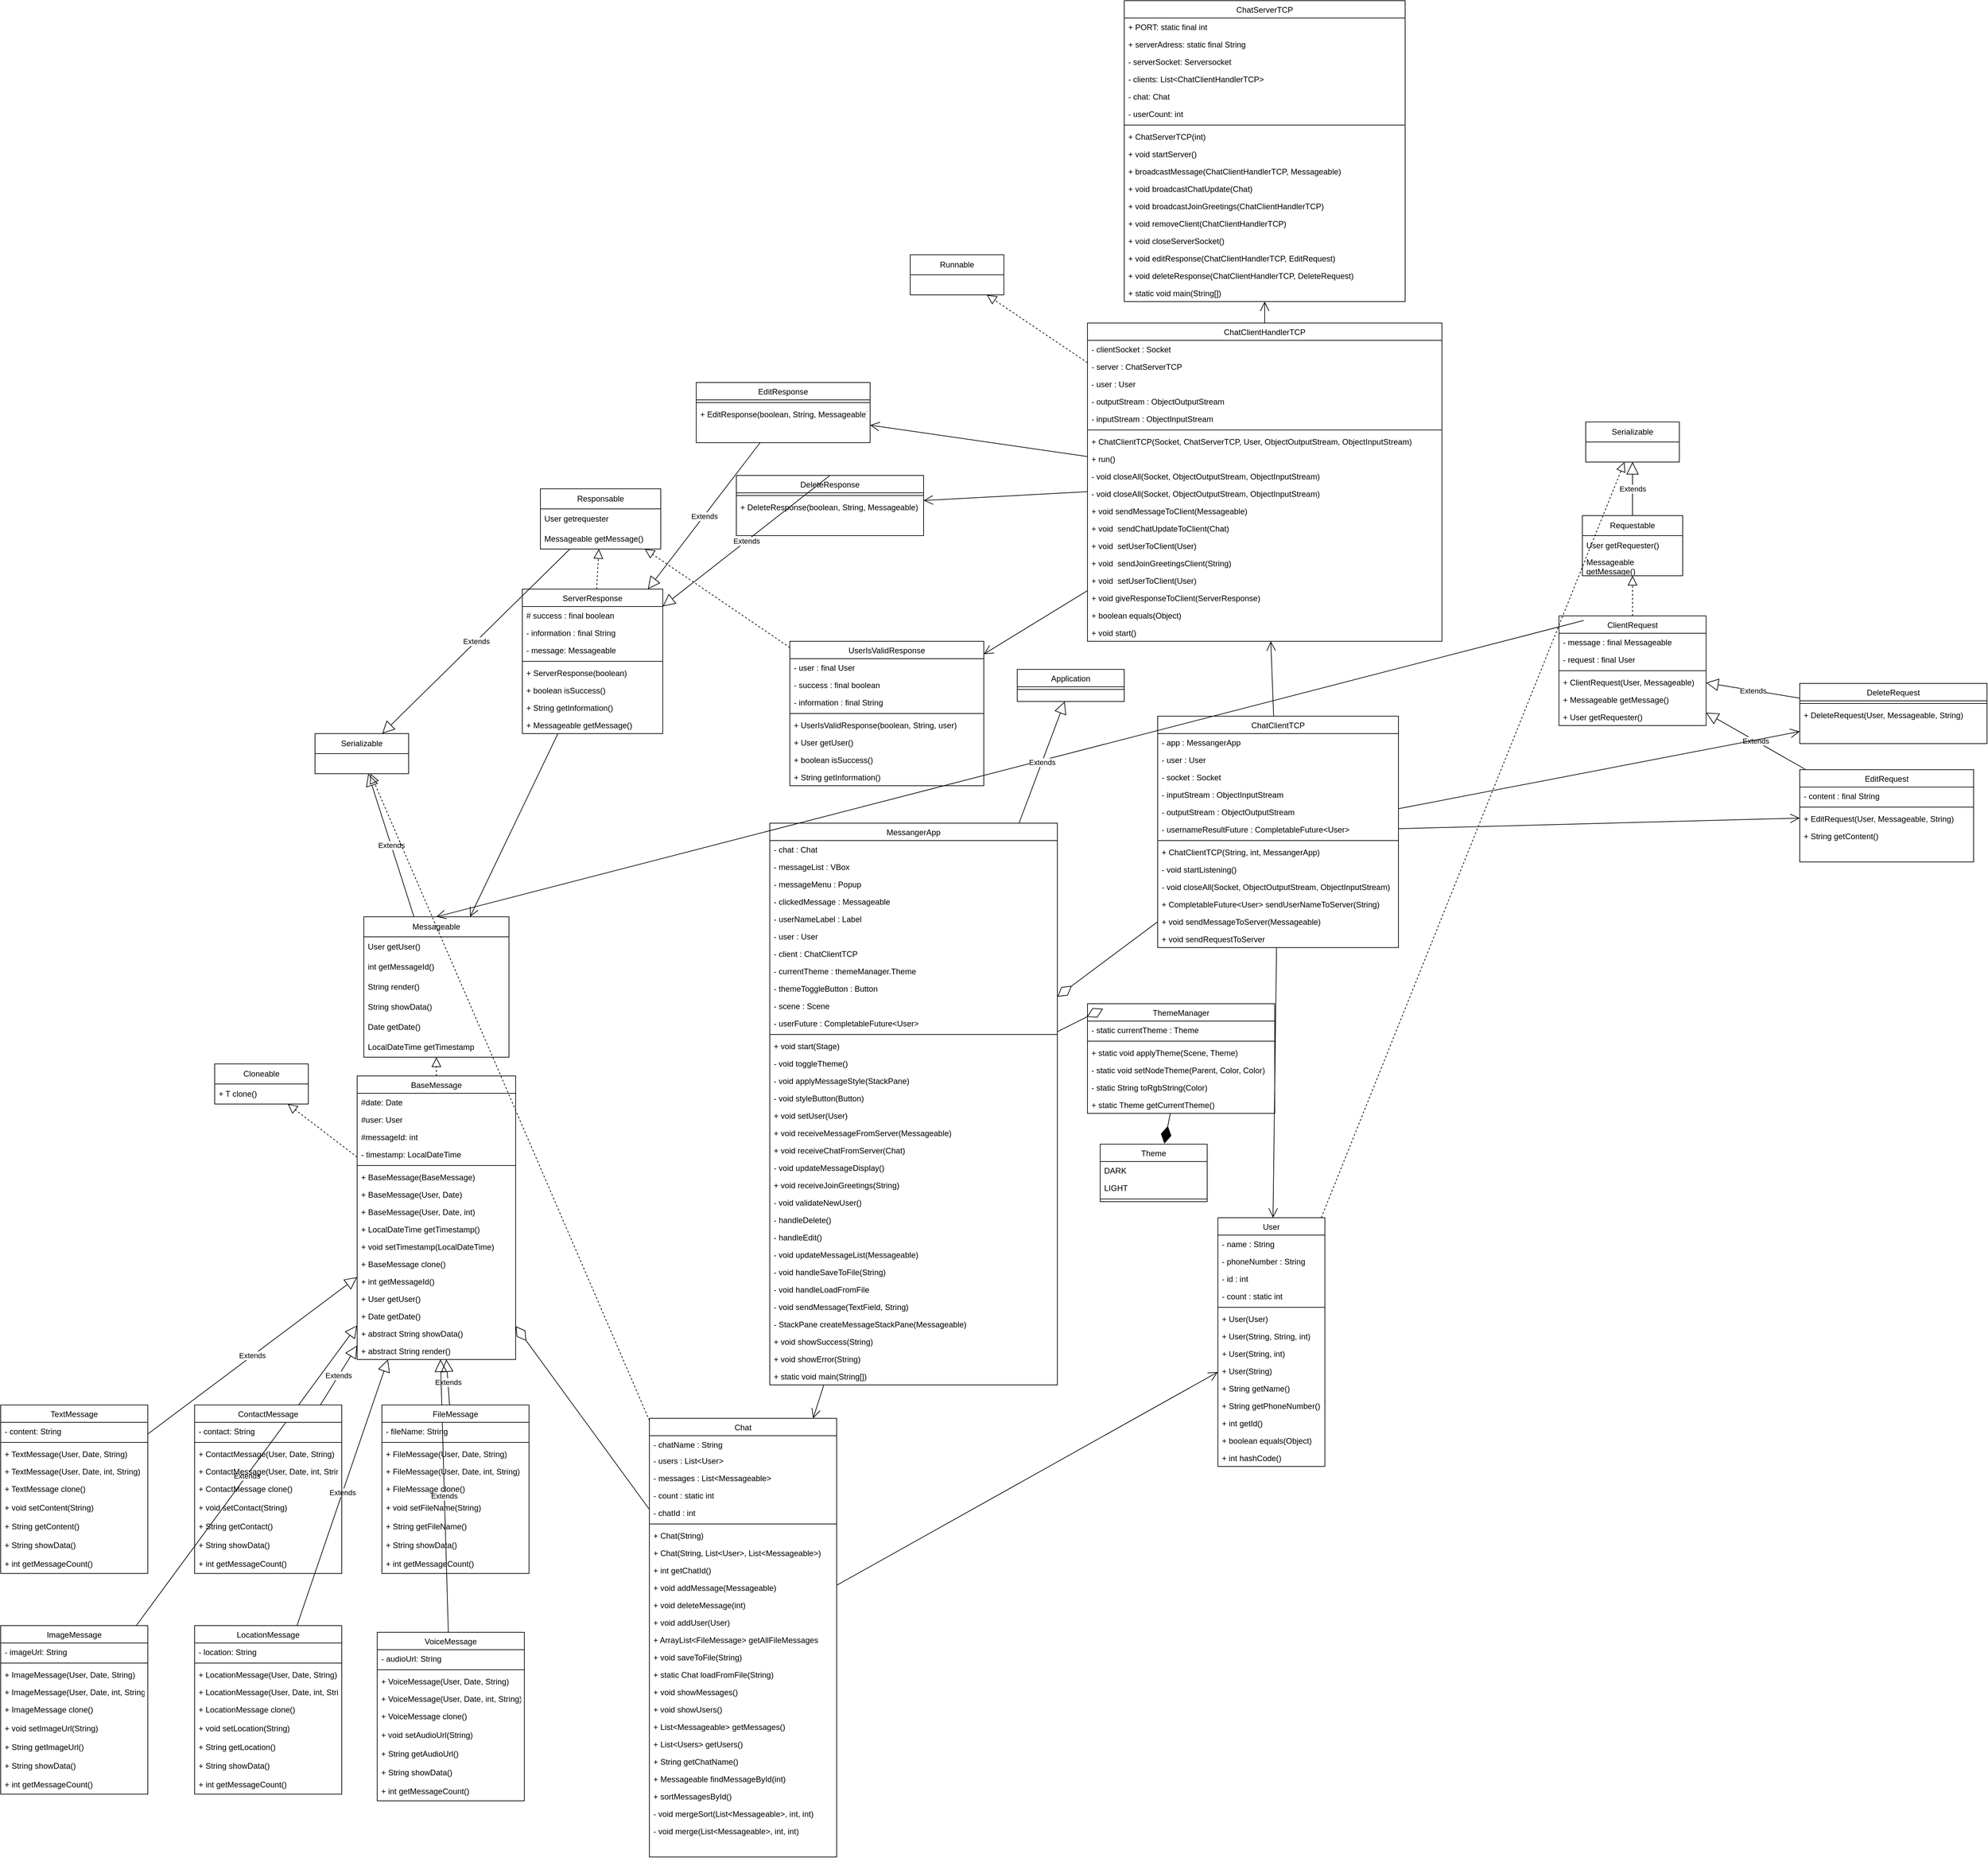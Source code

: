 <mxfile version="26.1.1">
  <diagram id="C5RBs43oDa-KdzZeNtuy" name="Page-1">
    <mxGraphModel dx="4145" dy="3596" grid="1" gridSize="10" guides="1" tooltips="1" connect="1" arrows="1" fold="1" page="1" pageScale="1" pageWidth="827" pageHeight="1169" math="0" shadow="0">
      <root>
        <mxCell id="WIyWlLk6GJQsqaUBKTNV-0" />
        <mxCell id="WIyWlLk6GJQsqaUBKTNV-1" parent="WIyWlLk6GJQsqaUBKTNV-0" />
        <mxCell id="zkfFHV4jXpPFQw0GAbJ--0" value="MessangerApp" style="swimlane;fontStyle=0;align=center;verticalAlign=top;childLayout=stackLayout;horizontal=1;startSize=26;horizontalStack=0;resizeParent=1;resizeLast=0;collapsible=1;marginBottom=0;rounded=0;shadow=0;strokeWidth=1;" parent="WIyWlLk6GJQsqaUBKTNV-1" vertex="1">
          <mxGeometry x="-240" y="30" width="430" height="840" as="geometry">
            <mxRectangle x="230" y="140" width="160" height="26" as="alternateBounds" />
          </mxGeometry>
        </mxCell>
        <mxCell id="zkfFHV4jXpPFQw0GAbJ--1" value="- chat : Chat" style="text;align=left;verticalAlign=top;spacingLeft=4;spacingRight=4;overflow=hidden;rotatable=0;points=[[0,0.5],[1,0.5]];portConstraint=eastwest;" parent="zkfFHV4jXpPFQw0GAbJ--0" vertex="1">
          <mxGeometry y="26" width="430" height="26" as="geometry" />
        </mxCell>
        <mxCell id="zkfFHV4jXpPFQw0GAbJ--2" value="- messageList : VBox" style="text;align=left;verticalAlign=top;spacingLeft=4;spacingRight=4;overflow=hidden;rotatable=0;points=[[0,0.5],[1,0.5]];portConstraint=eastwest;rounded=0;shadow=0;html=0;" parent="zkfFHV4jXpPFQw0GAbJ--0" vertex="1">
          <mxGeometry y="52" width="430" height="26" as="geometry" />
        </mxCell>
        <mxCell id="zkfFHV4jXpPFQw0GAbJ--3" value="- messageMenu : Popup" style="text;align=left;verticalAlign=top;spacingLeft=4;spacingRight=4;overflow=hidden;rotatable=0;points=[[0,0.5],[1,0.5]];portConstraint=eastwest;rounded=0;shadow=0;html=0;" parent="zkfFHV4jXpPFQw0GAbJ--0" vertex="1">
          <mxGeometry y="78" width="430" height="26" as="geometry" />
        </mxCell>
        <mxCell id="JhOpCEHLdiiHruKQUiP5-306" value="- clickedMessage : Messageable" style="text;align=left;verticalAlign=top;spacingLeft=4;spacingRight=4;overflow=hidden;rotatable=0;points=[[0,0.5],[1,0.5]];portConstraint=eastwest;rounded=0;shadow=0;html=0;" vertex="1" parent="zkfFHV4jXpPFQw0GAbJ--0">
          <mxGeometry y="104" width="430" height="26" as="geometry" />
        </mxCell>
        <mxCell id="JhOpCEHLdiiHruKQUiP5-307" value="- userNameLabel : Label" style="text;align=left;verticalAlign=top;spacingLeft=4;spacingRight=4;overflow=hidden;rotatable=0;points=[[0,0.5],[1,0.5]];portConstraint=eastwest;rounded=0;shadow=0;html=0;" vertex="1" parent="zkfFHV4jXpPFQw0GAbJ--0">
          <mxGeometry y="130" width="430" height="26" as="geometry" />
        </mxCell>
        <mxCell id="JhOpCEHLdiiHruKQUiP5-305" value="- user : User" style="text;align=left;verticalAlign=top;spacingLeft=4;spacingRight=4;overflow=hidden;rotatable=0;points=[[0,0.5],[1,0.5]];portConstraint=eastwest;rounded=0;shadow=0;html=0;" vertex="1" parent="zkfFHV4jXpPFQw0GAbJ--0">
          <mxGeometry y="156" width="430" height="26" as="geometry" />
        </mxCell>
        <mxCell id="JhOpCEHLdiiHruKQUiP5-304" value="- client : ChatClientTCP" style="text;align=left;verticalAlign=top;spacingLeft=4;spacingRight=4;overflow=hidden;rotatable=0;points=[[0,0.5],[1,0.5]];portConstraint=eastwest;rounded=0;shadow=0;html=0;" vertex="1" parent="zkfFHV4jXpPFQw0GAbJ--0">
          <mxGeometry y="182" width="430" height="26" as="geometry" />
        </mxCell>
        <mxCell id="JhOpCEHLdiiHruKQUiP5-308" value="- currentTheme : themeManager.Theme" style="text;align=left;verticalAlign=top;spacingLeft=4;spacingRight=4;overflow=hidden;rotatable=0;points=[[0,0.5],[1,0.5]];portConstraint=eastwest;rounded=0;shadow=0;html=0;" vertex="1" parent="zkfFHV4jXpPFQw0GAbJ--0">
          <mxGeometry y="208" width="430" height="26" as="geometry" />
        </mxCell>
        <mxCell id="JhOpCEHLdiiHruKQUiP5-310" value="- themeToggleButton : Button" style="text;align=left;verticalAlign=top;spacingLeft=4;spacingRight=4;overflow=hidden;rotatable=0;points=[[0,0.5],[1,0.5]];portConstraint=eastwest;rounded=0;shadow=0;html=0;" vertex="1" parent="zkfFHV4jXpPFQw0GAbJ--0">
          <mxGeometry y="234" width="430" height="26" as="geometry" />
        </mxCell>
        <mxCell id="JhOpCEHLdiiHruKQUiP5-309" value="- scene : Scene" style="text;align=left;verticalAlign=top;spacingLeft=4;spacingRight=4;overflow=hidden;rotatable=0;points=[[0,0.5],[1,0.5]];portConstraint=eastwest;rounded=0;shadow=0;html=0;" vertex="1" parent="zkfFHV4jXpPFQw0GAbJ--0">
          <mxGeometry y="260" width="430" height="26" as="geometry" />
        </mxCell>
        <mxCell id="JhOpCEHLdiiHruKQUiP5-311" value="- userFuture : CompletableFuture&lt;User&gt; " style="text;align=left;verticalAlign=top;spacingLeft=4;spacingRight=4;overflow=hidden;rotatable=0;points=[[0,0.5],[1,0.5]];portConstraint=eastwest;rounded=0;shadow=0;html=0;" vertex="1" parent="zkfFHV4jXpPFQw0GAbJ--0">
          <mxGeometry y="286" width="430" height="26" as="geometry" />
        </mxCell>
        <mxCell id="zkfFHV4jXpPFQw0GAbJ--4" value="" style="line;html=1;strokeWidth=1;align=left;verticalAlign=middle;spacingTop=-1;spacingLeft=3;spacingRight=3;rotatable=0;labelPosition=right;points=[];portConstraint=eastwest;" parent="zkfFHV4jXpPFQw0GAbJ--0" vertex="1">
          <mxGeometry y="312" width="430" height="8" as="geometry" />
        </mxCell>
        <mxCell id="zkfFHV4jXpPFQw0GAbJ--5" value="+ void start(Stage)" style="text;align=left;verticalAlign=top;spacingLeft=4;spacingRight=4;overflow=hidden;rotatable=0;points=[[0,0.5],[1,0.5]];portConstraint=eastwest;" parent="zkfFHV4jXpPFQw0GAbJ--0" vertex="1">
          <mxGeometry y="320" width="430" height="26" as="geometry" />
        </mxCell>
        <mxCell id="JhOpCEHLdiiHruKQUiP5-312" value="- void toggleTheme()" style="text;align=left;verticalAlign=top;spacingLeft=4;spacingRight=4;overflow=hidden;rotatable=0;points=[[0,0.5],[1,0.5]];portConstraint=eastwest;" vertex="1" parent="zkfFHV4jXpPFQw0GAbJ--0">
          <mxGeometry y="346" width="430" height="26" as="geometry" />
        </mxCell>
        <mxCell id="JhOpCEHLdiiHruKQUiP5-313" value="- void applyMessageStyle(StackPane)" style="text;align=left;verticalAlign=top;spacingLeft=4;spacingRight=4;overflow=hidden;rotatable=0;points=[[0,0.5],[1,0.5]];portConstraint=eastwest;" vertex="1" parent="zkfFHV4jXpPFQw0GAbJ--0">
          <mxGeometry y="372" width="430" height="26" as="geometry" />
        </mxCell>
        <mxCell id="JhOpCEHLdiiHruKQUiP5-314" value="- void styleButton(Button)" style="text;align=left;verticalAlign=top;spacingLeft=4;spacingRight=4;overflow=hidden;rotatable=0;points=[[0,0.5],[1,0.5]];portConstraint=eastwest;" vertex="1" parent="zkfFHV4jXpPFQw0GAbJ--0">
          <mxGeometry y="398" width="430" height="26" as="geometry" />
        </mxCell>
        <mxCell id="JhOpCEHLdiiHruKQUiP5-315" value="+ void setUser(User)" style="text;align=left;verticalAlign=top;spacingLeft=4;spacingRight=4;overflow=hidden;rotatable=0;points=[[0,0.5],[1,0.5]];portConstraint=eastwest;" vertex="1" parent="zkfFHV4jXpPFQw0GAbJ--0">
          <mxGeometry y="424" width="430" height="26" as="geometry" />
        </mxCell>
        <mxCell id="JhOpCEHLdiiHruKQUiP5-316" value="+ void receiveMessageFromServer(Messageable)" style="text;align=left;verticalAlign=top;spacingLeft=4;spacingRight=4;overflow=hidden;rotatable=0;points=[[0,0.5],[1,0.5]];portConstraint=eastwest;" vertex="1" parent="zkfFHV4jXpPFQw0GAbJ--0">
          <mxGeometry y="450" width="430" height="26" as="geometry" />
        </mxCell>
        <mxCell id="JhOpCEHLdiiHruKQUiP5-317" value="+ void receiveChatFromServer(Chat)" style="text;align=left;verticalAlign=top;spacingLeft=4;spacingRight=4;overflow=hidden;rotatable=0;points=[[0,0.5],[1,0.5]];portConstraint=eastwest;" vertex="1" parent="zkfFHV4jXpPFQw0GAbJ--0">
          <mxGeometry y="476" width="430" height="26" as="geometry" />
        </mxCell>
        <mxCell id="JhOpCEHLdiiHruKQUiP5-318" value="- void updateMessageDisplay()" style="text;align=left;verticalAlign=top;spacingLeft=4;spacingRight=4;overflow=hidden;rotatable=0;points=[[0,0.5],[1,0.5]];portConstraint=eastwest;" vertex="1" parent="zkfFHV4jXpPFQw0GAbJ--0">
          <mxGeometry y="502" width="430" height="26" as="geometry" />
        </mxCell>
        <mxCell id="JhOpCEHLdiiHruKQUiP5-319" value="+ void receiveJoinGreetings(String)" style="text;align=left;verticalAlign=top;spacingLeft=4;spacingRight=4;overflow=hidden;rotatable=0;points=[[0,0.5],[1,0.5]];portConstraint=eastwest;" vertex="1" parent="zkfFHV4jXpPFQw0GAbJ--0">
          <mxGeometry y="528" width="430" height="26" as="geometry" />
        </mxCell>
        <mxCell id="JhOpCEHLdiiHruKQUiP5-320" value="- void validateNewUser()" style="text;align=left;verticalAlign=top;spacingLeft=4;spacingRight=4;overflow=hidden;rotatable=0;points=[[0,0.5],[1,0.5]];portConstraint=eastwest;" vertex="1" parent="zkfFHV4jXpPFQw0GAbJ--0">
          <mxGeometry y="554" width="430" height="26" as="geometry" />
        </mxCell>
        <mxCell id="JhOpCEHLdiiHruKQUiP5-321" value="- handleDelete()" style="text;align=left;verticalAlign=top;spacingLeft=4;spacingRight=4;overflow=hidden;rotatable=0;points=[[0,0.5],[1,0.5]];portConstraint=eastwest;" vertex="1" parent="zkfFHV4jXpPFQw0GAbJ--0">
          <mxGeometry y="580" width="430" height="26" as="geometry" />
        </mxCell>
        <mxCell id="JhOpCEHLdiiHruKQUiP5-322" value="- handleEdit()" style="text;align=left;verticalAlign=top;spacingLeft=4;spacingRight=4;overflow=hidden;rotatable=0;points=[[0,0.5],[1,0.5]];portConstraint=eastwest;" vertex="1" parent="zkfFHV4jXpPFQw0GAbJ--0">
          <mxGeometry y="606" width="430" height="26" as="geometry" />
        </mxCell>
        <mxCell id="JhOpCEHLdiiHruKQUiP5-323" value="- void updateMessageList(Messageable)" style="text;align=left;verticalAlign=top;spacingLeft=4;spacingRight=4;overflow=hidden;rotatable=0;points=[[0,0.5],[1,0.5]];portConstraint=eastwest;" vertex="1" parent="zkfFHV4jXpPFQw0GAbJ--0">
          <mxGeometry y="632" width="430" height="26" as="geometry" />
        </mxCell>
        <mxCell id="JhOpCEHLdiiHruKQUiP5-324" value="- void handleSaveToFile(String)" style="text;align=left;verticalAlign=top;spacingLeft=4;spacingRight=4;overflow=hidden;rotatable=0;points=[[0,0.5],[1,0.5]];portConstraint=eastwest;" vertex="1" parent="zkfFHV4jXpPFQw0GAbJ--0">
          <mxGeometry y="658" width="430" height="26" as="geometry" />
        </mxCell>
        <mxCell id="JhOpCEHLdiiHruKQUiP5-326" value="- void handleLoadFromFile" style="text;align=left;verticalAlign=top;spacingLeft=4;spacingRight=4;overflow=hidden;rotatable=0;points=[[0,0.5],[1,0.5]];portConstraint=eastwest;" vertex="1" parent="zkfFHV4jXpPFQw0GAbJ--0">
          <mxGeometry y="684" width="430" height="26" as="geometry" />
        </mxCell>
        <mxCell id="JhOpCEHLdiiHruKQUiP5-327" value="- void sendMessage(TextField, String)" style="text;align=left;verticalAlign=top;spacingLeft=4;spacingRight=4;overflow=hidden;rotatable=0;points=[[0,0.5],[1,0.5]];portConstraint=eastwest;" vertex="1" parent="zkfFHV4jXpPFQw0GAbJ--0">
          <mxGeometry y="710" width="430" height="26" as="geometry" />
        </mxCell>
        <mxCell id="JhOpCEHLdiiHruKQUiP5-328" value="- StackPane createMessageStackPane(Messageable)" style="text;align=left;verticalAlign=top;spacingLeft=4;spacingRight=4;overflow=hidden;rotatable=0;points=[[0,0.5],[1,0.5]];portConstraint=eastwest;" vertex="1" parent="zkfFHV4jXpPFQw0GAbJ--0">
          <mxGeometry y="736" width="430" height="26" as="geometry" />
        </mxCell>
        <mxCell id="JhOpCEHLdiiHruKQUiP5-329" value="+ void showSuccess(String)" style="text;align=left;verticalAlign=top;spacingLeft=4;spacingRight=4;overflow=hidden;rotatable=0;points=[[0,0.5],[1,0.5]];portConstraint=eastwest;" vertex="1" parent="zkfFHV4jXpPFQw0GAbJ--0">
          <mxGeometry y="762" width="430" height="26" as="geometry" />
        </mxCell>
        <mxCell id="JhOpCEHLdiiHruKQUiP5-330" value="+ void showError(String)" style="text;align=left;verticalAlign=top;spacingLeft=4;spacingRight=4;overflow=hidden;rotatable=0;points=[[0,0.5],[1,0.5]];portConstraint=eastwest;" vertex="1" parent="zkfFHV4jXpPFQw0GAbJ--0">
          <mxGeometry y="788" width="430" height="26" as="geometry" />
        </mxCell>
        <mxCell id="JhOpCEHLdiiHruKQUiP5-331" value="+ static void main(String[])" style="text;align=left;verticalAlign=top;spacingLeft=4;spacingRight=4;overflow=hidden;rotatable=0;points=[[0,0.5],[1,0.5]];portConstraint=eastwest;" vertex="1" parent="zkfFHV4jXpPFQw0GAbJ--0">
          <mxGeometry y="814" width="430" height="26" as="geometry" />
        </mxCell>
        <mxCell id="zkfFHV4jXpPFQw0GAbJ--6" value="Chat" style="swimlane;fontStyle=0;align=center;verticalAlign=top;childLayout=stackLayout;horizontal=1;startSize=26;horizontalStack=0;resizeParent=1;resizeLast=0;collapsible=1;marginBottom=0;rounded=0;shadow=0;strokeWidth=1;" parent="WIyWlLk6GJQsqaUBKTNV-1" vertex="1">
          <mxGeometry x="-420" y="920" width="280" height="656" as="geometry">
            <mxRectangle x="130" y="380" width="160" height="26" as="alternateBounds" />
          </mxGeometry>
        </mxCell>
        <mxCell id="JhOpCEHLdiiHruKQUiP5-333" value="- chatName : String" style="text;align=left;verticalAlign=top;spacingLeft=4;spacingRight=4;overflow=hidden;rotatable=0;points=[[0,0.5],[1,0.5]];portConstraint=eastwest;" vertex="1" parent="zkfFHV4jXpPFQw0GAbJ--6">
          <mxGeometry y="26" width="280" height="24" as="geometry" />
        </mxCell>
        <mxCell id="JhOpCEHLdiiHruKQUiP5-336" value="- users : List&lt;User&gt;" style="text;align=left;verticalAlign=top;spacingLeft=4;spacingRight=4;overflow=hidden;rotatable=0;points=[[0,0.5],[1,0.5]];portConstraint=eastwest;" vertex="1" parent="zkfFHV4jXpPFQw0GAbJ--6">
          <mxGeometry y="50" width="280" height="26" as="geometry" />
        </mxCell>
        <mxCell id="JhOpCEHLdiiHruKQUiP5-332" value="- messages : List&lt;Messageable&gt;" style="text;align=left;verticalAlign=top;spacingLeft=4;spacingRight=4;overflow=hidden;rotatable=0;points=[[0,0.5],[1,0.5]];portConstraint=eastwest;" vertex="1" parent="zkfFHV4jXpPFQw0GAbJ--6">
          <mxGeometry y="76" width="280" height="26" as="geometry" />
        </mxCell>
        <mxCell id="JhOpCEHLdiiHruKQUiP5-334" value="- count : static int" style="text;align=left;verticalAlign=top;spacingLeft=4;spacingRight=4;overflow=hidden;rotatable=0;points=[[0,0.5],[1,0.5]];portConstraint=eastwest;" vertex="1" parent="zkfFHV4jXpPFQw0GAbJ--6">
          <mxGeometry y="102" width="280" height="26" as="geometry" />
        </mxCell>
        <mxCell id="JhOpCEHLdiiHruKQUiP5-335" value="- chatId : int" style="text;align=left;verticalAlign=top;spacingLeft=4;spacingRight=4;overflow=hidden;rotatable=0;points=[[0,0.5],[1,0.5]];portConstraint=eastwest;" vertex="1" parent="zkfFHV4jXpPFQw0GAbJ--6">
          <mxGeometry y="128" width="280" height="26" as="geometry" />
        </mxCell>
        <mxCell id="zkfFHV4jXpPFQw0GAbJ--9" value="" style="line;html=1;strokeWidth=1;align=left;verticalAlign=middle;spacingTop=-1;spacingLeft=3;spacingRight=3;rotatable=0;labelPosition=right;points=[];portConstraint=eastwest;" parent="zkfFHV4jXpPFQw0GAbJ--6" vertex="1">
          <mxGeometry y="154" width="280" height="8" as="geometry" />
        </mxCell>
        <mxCell id="zkfFHV4jXpPFQw0GAbJ--11" value="+ Chat(String)" style="text;align=left;verticalAlign=top;spacingLeft=4;spacingRight=4;overflow=hidden;rotatable=0;points=[[0,0.5],[1,0.5]];portConstraint=eastwest;" parent="zkfFHV4jXpPFQw0GAbJ--6" vertex="1">
          <mxGeometry y="162" width="280" height="26" as="geometry" />
        </mxCell>
        <mxCell id="JhOpCEHLdiiHruKQUiP5-337" value="+ Chat(String, List&lt;User&gt;, List&lt;Messageable&gt;)" style="text;align=left;verticalAlign=top;spacingLeft=4;spacingRight=4;overflow=hidden;rotatable=0;points=[[0,0.5],[1,0.5]];portConstraint=eastwest;" vertex="1" parent="zkfFHV4jXpPFQw0GAbJ--6">
          <mxGeometry y="188" width="280" height="26" as="geometry" />
        </mxCell>
        <mxCell id="JhOpCEHLdiiHruKQUiP5-338" value="+ int getChatId()" style="text;align=left;verticalAlign=top;spacingLeft=4;spacingRight=4;overflow=hidden;rotatable=0;points=[[0,0.5],[1,0.5]];portConstraint=eastwest;" vertex="1" parent="zkfFHV4jXpPFQw0GAbJ--6">
          <mxGeometry y="214" width="280" height="26" as="geometry" />
        </mxCell>
        <mxCell id="JhOpCEHLdiiHruKQUiP5-339" value="+ void addMessage(Messageable)" style="text;align=left;verticalAlign=top;spacingLeft=4;spacingRight=4;overflow=hidden;rotatable=0;points=[[0,0.5],[1,0.5]];portConstraint=eastwest;" vertex="1" parent="zkfFHV4jXpPFQw0GAbJ--6">
          <mxGeometry y="240" width="280" height="26" as="geometry" />
        </mxCell>
        <mxCell id="JhOpCEHLdiiHruKQUiP5-340" value="+ void deleteMessage(int)" style="text;align=left;verticalAlign=top;spacingLeft=4;spacingRight=4;overflow=hidden;rotatable=0;points=[[0,0.5],[1,0.5]];portConstraint=eastwest;" vertex="1" parent="zkfFHV4jXpPFQw0GAbJ--6">
          <mxGeometry y="266" width="280" height="26" as="geometry" />
        </mxCell>
        <mxCell id="JhOpCEHLdiiHruKQUiP5-341" value="+ void addUser(User)" style="text;align=left;verticalAlign=top;spacingLeft=4;spacingRight=4;overflow=hidden;rotatable=0;points=[[0,0.5],[1,0.5]];portConstraint=eastwest;" vertex="1" parent="zkfFHV4jXpPFQw0GAbJ--6">
          <mxGeometry y="292" width="280" height="26" as="geometry" />
        </mxCell>
        <mxCell id="JhOpCEHLdiiHruKQUiP5-342" value="+ ArrayList&lt;FileMessage&gt; getAllFileMessages" style="text;align=left;verticalAlign=top;spacingLeft=4;spacingRight=4;overflow=hidden;rotatable=0;points=[[0,0.5],[1,0.5]];portConstraint=eastwest;" vertex="1" parent="zkfFHV4jXpPFQw0GAbJ--6">
          <mxGeometry y="318" width="280" height="26" as="geometry" />
        </mxCell>
        <mxCell id="JhOpCEHLdiiHruKQUiP5-343" value="+ void saveToFile(String)" style="text;align=left;verticalAlign=top;spacingLeft=4;spacingRight=4;overflow=hidden;rotatable=0;points=[[0,0.5],[1,0.5]];portConstraint=eastwest;" vertex="1" parent="zkfFHV4jXpPFQw0GAbJ--6">
          <mxGeometry y="344" width="280" height="26" as="geometry" />
        </mxCell>
        <mxCell id="JhOpCEHLdiiHruKQUiP5-344" value="+ static Chat loadFromFile(String)" style="text;align=left;verticalAlign=top;spacingLeft=4;spacingRight=4;overflow=hidden;rotatable=0;points=[[0,0.5],[1,0.5]];portConstraint=eastwest;" vertex="1" parent="zkfFHV4jXpPFQw0GAbJ--6">
          <mxGeometry y="370" width="280" height="26" as="geometry" />
        </mxCell>
        <mxCell id="JhOpCEHLdiiHruKQUiP5-345" value="+ void showMessages()" style="text;align=left;verticalAlign=top;spacingLeft=4;spacingRight=4;overflow=hidden;rotatable=0;points=[[0,0.5],[1,0.5]];portConstraint=eastwest;" vertex="1" parent="zkfFHV4jXpPFQw0GAbJ--6">
          <mxGeometry y="396" width="280" height="26" as="geometry" />
        </mxCell>
        <mxCell id="JhOpCEHLdiiHruKQUiP5-346" value="+ void showUsers()" style="text;align=left;verticalAlign=top;spacingLeft=4;spacingRight=4;overflow=hidden;rotatable=0;points=[[0,0.5],[1,0.5]];portConstraint=eastwest;" vertex="1" parent="zkfFHV4jXpPFQw0GAbJ--6">
          <mxGeometry y="422" width="280" height="26" as="geometry" />
        </mxCell>
        <mxCell id="JhOpCEHLdiiHruKQUiP5-347" value="+ List&lt;Messageable&gt; getMessages()" style="text;align=left;verticalAlign=top;spacingLeft=4;spacingRight=4;overflow=hidden;rotatable=0;points=[[0,0.5],[1,0.5]];portConstraint=eastwest;" vertex="1" parent="zkfFHV4jXpPFQw0GAbJ--6">
          <mxGeometry y="448" width="280" height="26" as="geometry" />
        </mxCell>
        <mxCell id="JhOpCEHLdiiHruKQUiP5-348" value="+ List&lt;Users&gt; getUsers()" style="text;align=left;verticalAlign=top;spacingLeft=4;spacingRight=4;overflow=hidden;rotatable=0;points=[[0,0.5],[1,0.5]];portConstraint=eastwest;" vertex="1" parent="zkfFHV4jXpPFQw0GAbJ--6">
          <mxGeometry y="474" width="280" height="26" as="geometry" />
        </mxCell>
        <mxCell id="JhOpCEHLdiiHruKQUiP5-349" value="+ String getChatName()" style="text;align=left;verticalAlign=top;spacingLeft=4;spacingRight=4;overflow=hidden;rotatable=0;points=[[0,0.5],[1,0.5]];portConstraint=eastwest;" vertex="1" parent="zkfFHV4jXpPFQw0GAbJ--6">
          <mxGeometry y="500" width="280" height="26" as="geometry" />
        </mxCell>
        <mxCell id="JhOpCEHLdiiHruKQUiP5-350" value="+ Messageable findMessageById(int)" style="text;align=left;verticalAlign=top;spacingLeft=4;spacingRight=4;overflow=hidden;rotatable=0;points=[[0,0.5],[1,0.5]];portConstraint=eastwest;" vertex="1" parent="zkfFHV4jXpPFQw0GAbJ--6">
          <mxGeometry y="526" width="280" height="26" as="geometry" />
        </mxCell>
        <mxCell id="JhOpCEHLdiiHruKQUiP5-351" value="+ sortMessagesById()" style="text;align=left;verticalAlign=top;spacingLeft=4;spacingRight=4;overflow=hidden;rotatable=0;points=[[0,0.5],[1,0.5]];portConstraint=eastwest;" vertex="1" parent="zkfFHV4jXpPFQw0GAbJ--6">
          <mxGeometry y="552" width="280" height="26" as="geometry" />
        </mxCell>
        <mxCell id="JhOpCEHLdiiHruKQUiP5-352" value="- void mergeSort(List&lt;Messageable&gt;, int, int)" style="text;align=left;verticalAlign=top;spacingLeft=4;spacingRight=4;overflow=hidden;rotatable=0;points=[[0,0.5],[1,0.5]];portConstraint=eastwest;" vertex="1" parent="zkfFHV4jXpPFQw0GAbJ--6">
          <mxGeometry y="578" width="280" height="26" as="geometry" />
        </mxCell>
        <mxCell id="JhOpCEHLdiiHruKQUiP5-353" value="- void merge(List&lt;Messageable&gt;, int, int)" style="text;align=left;verticalAlign=top;spacingLeft=4;spacingRight=4;overflow=hidden;rotatable=0;points=[[0,0.5],[1,0.5]];portConstraint=eastwest;" vertex="1" parent="zkfFHV4jXpPFQw0GAbJ--6">
          <mxGeometry y="604" width="280" height="26" as="geometry" />
        </mxCell>
        <mxCell id="zkfFHV4jXpPFQw0GAbJ--13" value="User" style="swimlane;fontStyle=0;align=center;verticalAlign=top;childLayout=stackLayout;horizontal=1;startSize=26;horizontalStack=0;resizeParent=1;resizeLast=0;collapsible=1;marginBottom=0;rounded=0;shadow=0;strokeWidth=1;" parent="WIyWlLk6GJQsqaUBKTNV-1" vertex="1">
          <mxGeometry x="430" y="620" width="160" height="372" as="geometry">
            <mxRectangle x="340" y="380" width="170" height="26" as="alternateBounds" />
          </mxGeometry>
        </mxCell>
        <mxCell id="zkfFHV4jXpPFQw0GAbJ--14" value="- name : String" style="text;align=left;verticalAlign=top;spacingLeft=4;spacingRight=4;overflow=hidden;rotatable=0;points=[[0,0.5],[1,0.5]];portConstraint=eastwest;" parent="zkfFHV4jXpPFQw0GAbJ--13" vertex="1">
          <mxGeometry y="26" width="160" height="26" as="geometry" />
        </mxCell>
        <mxCell id="JhOpCEHLdiiHruKQUiP5-355" value="- phoneNumber : String" style="text;align=left;verticalAlign=top;spacingLeft=4;spacingRight=4;overflow=hidden;rotatable=0;points=[[0,0.5],[1,0.5]];portConstraint=eastwest;" vertex="1" parent="zkfFHV4jXpPFQw0GAbJ--13">
          <mxGeometry y="52" width="160" height="26" as="geometry" />
        </mxCell>
        <mxCell id="JhOpCEHLdiiHruKQUiP5-356" value="- id : int" style="text;align=left;verticalAlign=top;spacingLeft=4;spacingRight=4;overflow=hidden;rotatable=0;points=[[0,0.5],[1,0.5]];portConstraint=eastwest;" vertex="1" parent="zkfFHV4jXpPFQw0GAbJ--13">
          <mxGeometry y="78" width="160" height="26" as="geometry" />
        </mxCell>
        <mxCell id="JhOpCEHLdiiHruKQUiP5-358" value="- count : static int" style="text;align=left;verticalAlign=top;spacingLeft=4;spacingRight=4;overflow=hidden;rotatable=0;points=[[0,0.5],[1,0.5]];portConstraint=eastwest;" vertex="1" parent="zkfFHV4jXpPFQw0GAbJ--13">
          <mxGeometry y="104" width="160" height="26" as="geometry" />
        </mxCell>
        <mxCell id="zkfFHV4jXpPFQw0GAbJ--15" value="" style="line;html=1;strokeWidth=1;align=left;verticalAlign=middle;spacingTop=-1;spacingLeft=3;spacingRight=3;rotatable=0;labelPosition=right;points=[];portConstraint=eastwest;" parent="zkfFHV4jXpPFQw0GAbJ--13" vertex="1">
          <mxGeometry y="130" width="160" height="8" as="geometry" />
        </mxCell>
        <mxCell id="JhOpCEHLdiiHruKQUiP5-359" value="+ User(User)" style="text;align=left;verticalAlign=top;spacingLeft=4;spacingRight=4;overflow=hidden;rotatable=0;points=[[0,0.5],[1,0.5]];portConstraint=eastwest;" vertex="1" parent="zkfFHV4jXpPFQw0GAbJ--13">
          <mxGeometry y="138" width="160" height="26" as="geometry" />
        </mxCell>
        <mxCell id="JhOpCEHLdiiHruKQUiP5-360" value="+ User(String, String, int)" style="text;align=left;verticalAlign=top;spacingLeft=4;spacingRight=4;overflow=hidden;rotatable=0;points=[[0,0.5],[1,0.5]];portConstraint=eastwest;" vertex="1" parent="zkfFHV4jXpPFQw0GAbJ--13">
          <mxGeometry y="164" width="160" height="26" as="geometry" />
        </mxCell>
        <mxCell id="JhOpCEHLdiiHruKQUiP5-361" value="+ User(String, int)" style="text;align=left;verticalAlign=top;spacingLeft=4;spacingRight=4;overflow=hidden;rotatable=0;points=[[0,0.5],[1,0.5]];portConstraint=eastwest;" vertex="1" parent="zkfFHV4jXpPFQw0GAbJ--13">
          <mxGeometry y="190" width="160" height="26" as="geometry" />
        </mxCell>
        <mxCell id="JhOpCEHLdiiHruKQUiP5-362" value="+ User(String)" style="text;align=left;verticalAlign=top;spacingLeft=4;spacingRight=4;overflow=hidden;rotatable=0;points=[[0,0.5],[1,0.5]];portConstraint=eastwest;" vertex="1" parent="zkfFHV4jXpPFQw0GAbJ--13">
          <mxGeometry y="216" width="160" height="26" as="geometry" />
        </mxCell>
        <mxCell id="JhOpCEHLdiiHruKQUiP5-363" value="+ String getName()" style="text;align=left;verticalAlign=top;spacingLeft=4;spacingRight=4;overflow=hidden;rotatable=0;points=[[0,0.5],[1,0.5]];portConstraint=eastwest;" vertex="1" parent="zkfFHV4jXpPFQw0GAbJ--13">
          <mxGeometry y="242" width="160" height="26" as="geometry" />
        </mxCell>
        <mxCell id="JhOpCEHLdiiHruKQUiP5-364" value="+ String getPhoneNumber()" style="text;align=left;verticalAlign=top;spacingLeft=4;spacingRight=4;overflow=hidden;rotatable=0;points=[[0,0.5],[1,0.5]];portConstraint=eastwest;" vertex="1" parent="zkfFHV4jXpPFQw0GAbJ--13">
          <mxGeometry y="268" width="160" height="26" as="geometry" />
        </mxCell>
        <mxCell id="JhOpCEHLdiiHruKQUiP5-365" value="+ int getId()" style="text;align=left;verticalAlign=top;spacingLeft=4;spacingRight=4;overflow=hidden;rotatable=0;points=[[0,0.5],[1,0.5]];portConstraint=eastwest;" vertex="1" parent="zkfFHV4jXpPFQw0GAbJ--13">
          <mxGeometry y="294" width="160" height="26" as="geometry" />
        </mxCell>
        <mxCell id="JhOpCEHLdiiHruKQUiP5-366" value="+ boolean equals(Object)" style="text;align=left;verticalAlign=top;spacingLeft=4;spacingRight=4;overflow=hidden;rotatable=0;points=[[0,0.5],[1,0.5]];portConstraint=eastwest;" vertex="1" parent="zkfFHV4jXpPFQw0GAbJ--13">
          <mxGeometry y="320" width="160" height="26" as="geometry" />
        </mxCell>
        <mxCell id="JhOpCEHLdiiHruKQUiP5-367" value="+ int hashCode()" style="text;align=left;verticalAlign=top;spacingLeft=4;spacingRight=4;overflow=hidden;rotatable=0;points=[[0,0.5],[1,0.5]];portConstraint=eastwest;" vertex="1" parent="zkfFHV4jXpPFQw0GAbJ--13">
          <mxGeometry y="346" width="160" height="26" as="geometry" />
        </mxCell>
        <mxCell id="zkfFHV4jXpPFQw0GAbJ--17" value="ChatServerTCP" style="swimlane;fontStyle=0;align=center;verticalAlign=top;childLayout=stackLayout;horizontal=1;startSize=26;horizontalStack=0;resizeParent=1;resizeLast=0;collapsible=1;marginBottom=0;rounded=0;shadow=0;strokeWidth=1;" parent="WIyWlLk6GJQsqaUBKTNV-1" vertex="1">
          <mxGeometry x="290" y="-1200" width="420" height="450" as="geometry">
            <mxRectangle x="550" y="140" width="160" height="26" as="alternateBounds" />
          </mxGeometry>
        </mxCell>
        <mxCell id="zkfFHV4jXpPFQw0GAbJ--18" value="+ PORT: static final int" style="text;align=left;verticalAlign=top;spacingLeft=4;spacingRight=4;overflow=hidden;rotatable=0;points=[[0,0.5],[1,0.5]];portConstraint=eastwest;" parent="zkfFHV4jXpPFQw0GAbJ--17" vertex="1">
          <mxGeometry y="26" width="420" height="26" as="geometry" />
        </mxCell>
        <mxCell id="zkfFHV4jXpPFQw0GAbJ--19" value="+ serverAdress: static final String" style="text;align=left;verticalAlign=top;spacingLeft=4;spacingRight=4;overflow=hidden;rotatable=0;points=[[0,0.5],[1,0.5]];portConstraint=eastwest;rounded=0;shadow=0;html=0;" parent="zkfFHV4jXpPFQw0GAbJ--17" vertex="1">
          <mxGeometry y="52" width="420" height="26" as="geometry" />
        </mxCell>
        <mxCell id="zkfFHV4jXpPFQw0GAbJ--20" value="- serverSocket: Serversocket" style="text;align=left;verticalAlign=top;spacingLeft=4;spacingRight=4;overflow=hidden;rotatable=0;points=[[0,0.5],[1,0.5]];portConstraint=eastwest;rounded=0;shadow=0;html=0;" parent="zkfFHV4jXpPFQw0GAbJ--17" vertex="1">
          <mxGeometry y="78" width="420" height="26" as="geometry" />
        </mxCell>
        <mxCell id="zkfFHV4jXpPFQw0GAbJ--21" value="- clients: List&lt;ChatClientHandlerTCP&gt;" style="text;align=left;verticalAlign=top;spacingLeft=4;spacingRight=4;overflow=hidden;rotatable=0;points=[[0,0.5],[1,0.5]];portConstraint=eastwest;rounded=0;shadow=0;html=0;" parent="zkfFHV4jXpPFQw0GAbJ--17" vertex="1">
          <mxGeometry y="104" width="420" height="26" as="geometry" />
        </mxCell>
        <mxCell id="zkfFHV4jXpPFQw0GAbJ--22" value="- chat: Chat" style="text;align=left;verticalAlign=top;spacingLeft=4;spacingRight=4;overflow=hidden;rotatable=0;points=[[0,0.5],[1,0.5]];portConstraint=eastwest;rounded=0;shadow=0;html=0;" parent="zkfFHV4jXpPFQw0GAbJ--17" vertex="1">
          <mxGeometry y="130" width="420" height="26" as="geometry" />
        </mxCell>
        <mxCell id="JhOpCEHLdiiHruKQUiP5-162" value="- userCount: int" style="text;align=left;verticalAlign=top;spacingLeft=4;spacingRight=4;overflow=hidden;rotatable=0;points=[[0,0.5],[1,0.5]];portConstraint=eastwest;rounded=0;shadow=0;html=0;" vertex="1" parent="zkfFHV4jXpPFQw0GAbJ--17">
          <mxGeometry y="156" width="420" height="26" as="geometry" />
        </mxCell>
        <mxCell id="zkfFHV4jXpPFQw0GAbJ--23" value="" style="line;html=1;strokeWidth=1;align=left;verticalAlign=middle;spacingTop=-1;spacingLeft=3;spacingRight=3;rotatable=0;labelPosition=right;points=[];portConstraint=eastwest;" parent="zkfFHV4jXpPFQw0GAbJ--17" vertex="1">
          <mxGeometry y="182" width="420" height="8" as="geometry" />
        </mxCell>
        <mxCell id="zkfFHV4jXpPFQw0GAbJ--24" value="+ ChatServerTCP(int)" style="text;align=left;verticalAlign=top;spacingLeft=4;spacingRight=4;overflow=hidden;rotatable=0;points=[[0,0.5],[1,0.5]];portConstraint=eastwest;" parent="zkfFHV4jXpPFQw0GAbJ--17" vertex="1">
          <mxGeometry y="190" width="420" height="26" as="geometry" />
        </mxCell>
        <mxCell id="zkfFHV4jXpPFQw0GAbJ--25" value="+ void startServer()" style="text;align=left;verticalAlign=top;spacingLeft=4;spacingRight=4;overflow=hidden;rotatable=0;points=[[0,0.5],[1,0.5]];portConstraint=eastwest;" parent="zkfFHV4jXpPFQw0GAbJ--17" vertex="1">
          <mxGeometry y="216" width="420" height="26" as="geometry" />
        </mxCell>
        <mxCell id="JhOpCEHLdiiHruKQUiP5-164" value="+ broadcastMessage(ChatClientHandlerTCP, Messageable)" style="text;align=left;verticalAlign=top;spacingLeft=4;spacingRight=4;overflow=hidden;rotatable=0;points=[[0,0.5],[1,0.5]];portConstraint=eastwest;" vertex="1" parent="zkfFHV4jXpPFQw0GAbJ--17">
          <mxGeometry y="242" width="420" height="26" as="geometry" />
        </mxCell>
        <mxCell id="JhOpCEHLdiiHruKQUiP5-165" value="+ void broadcastChatUpdate(Chat)" style="text;align=left;verticalAlign=top;spacingLeft=4;spacingRight=4;overflow=hidden;rotatable=0;points=[[0,0.5],[1,0.5]];portConstraint=eastwest;" vertex="1" parent="zkfFHV4jXpPFQw0GAbJ--17">
          <mxGeometry y="268" width="420" height="26" as="geometry" />
        </mxCell>
        <mxCell id="JhOpCEHLdiiHruKQUiP5-166" value="+ void broadcastJoinGreetings(ChatClientHandlerTCP)" style="text;align=left;verticalAlign=top;spacingLeft=4;spacingRight=4;overflow=hidden;rotatable=0;points=[[0,0.5],[1,0.5]];portConstraint=eastwest;" vertex="1" parent="zkfFHV4jXpPFQw0GAbJ--17">
          <mxGeometry y="294" width="420" height="26" as="geometry" />
        </mxCell>
        <mxCell id="JhOpCEHLdiiHruKQUiP5-168" value="+ void removeClient(ChatClientHandlerTCP)" style="text;align=left;verticalAlign=top;spacingLeft=4;spacingRight=4;overflow=hidden;rotatable=0;points=[[0,0.5],[1,0.5]];portConstraint=eastwest;" vertex="1" parent="zkfFHV4jXpPFQw0GAbJ--17">
          <mxGeometry y="320" width="420" height="26" as="geometry" />
        </mxCell>
        <mxCell id="JhOpCEHLdiiHruKQUiP5-169" value="+ void closeServerSocket()" style="text;align=left;verticalAlign=top;spacingLeft=4;spacingRight=4;overflow=hidden;rotatable=0;points=[[0,0.5],[1,0.5]];portConstraint=eastwest;" vertex="1" parent="zkfFHV4jXpPFQw0GAbJ--17">
          <mxGeometry y="346" width="420" height="26" as="geometry" />
        </mxCell>
        <mxCell id="JhOpCEHLdiiHruKQUiP5-170" value="+ void editResponse(ChatClientHandlerTCP, EditRequest)" style="text;align=left;verticalAlign=top;spacingLeft=4;spacingRight=4;overflow=hidden;rotatable=0;points=[[0,0.5],[1,0.5]];portConstraint=eastwest;" vertex="1" parent="zkfFHV4jXpPFQw0GAbJ--17">
          <mxGeometry y="372" width="420" height="26" as="geometry" />
        </mxCell>
        <mxCell id="JhOpCEHLdiiHruKQUiP5-171" value="+ void deleteResponse(ChatClientHandlerTCP, DeleteRequest)" style="text;align=left;verticalAlign=top;spacingLeft=4;spacingRight=4;overflow=hidden;rotatable=0;points=[[0,0.5],[1,0.5]];portConstraint=eastwest;" vertex="1" parent="zkfFHV4jXpPFQw0GAbJ--17">
          <mxGeometry y="398" width="420" height="26" as="geometry" />
        </mxCell>
        <mxCell id="JhOpCEHLdiiHruKQUiP5-172" value="+ static void main(String[])" style="text;align=left;verticalAlign=top;spacingLeft=4;spacingRight=4;overflow=hidden;rotatable=0;points=[[0,0.5],[1,0.5]];portConstraint=eastwest;" vertex="1" parent="zkfFHV4jXpPFQw0GAbJ--17">
          <mxGeometry y="424" width="420" height="26" as="geometry" />
        </mxCell>
        <mxCell id="JhOpCEHLdiiHruKQUiP5-0" value="ChatClientHandlerTCP" style="swimlane;fontStyle=0;align=center;verticalAlign=top;childLayout=stackLayout;horizontal=1;startSize=26;horizontalStack=0;resizeParent=1;resizeLast=0;collapsible=1;marginBottom=0;rounded=0;shadow=0;strokeWidth=1;" vertex="1" parent="WIyWlLk6GJQsqaUBKTNV-1">
          <mxGeometry x="235" y="-718" width="530" height="476" as="geometry">
            <mxRectangle x="550" y="140" width="160" height="26" as="alternateBounds" />
          </mxGeometry>
        </mxCell>
        <mxCell id="JhOpCEHLdiiHruKQUiP5-1" value="- clientSocket : Socket" style="text;align=left;verticalAlign=top;spacingLeft=4;spacingRight=4;overflow=hidden;rotatable=0;points=[[0,0.5],[1,0.5]];portConstraint=eastwest;" vertex="1" parent="JhOpCEHLdiiHruKQUiP5-0">
          <mxGeometry y="26" width="530" height="26" as="geometry" />
        </mxCell>
        <mxCell id="JhOpCEHLdiiHruKQUiP5-2" value="- server : ChatServerTCP" style="text;align=left;verticalAlign=top;spacingLeft=4;spacingRight=4;overflow=hidden;rotatable=0;points=[[0,0.5],[1,0.5]];portConstraint=eastwest;rounded=0;shadow=0;html=0;" vertex="1" parent="JhOpCEHLdiiHruKQUiP5-0">
          <mxGeometry y="52" width="530" height="26" as="geometry" />
        </mxCell>
        <mxCell id="JhOpCEHLdiiHruKQUiP5-3" value="- user : User" style="text;align=left;verticalAlign=top;spacingLeft=4;spacingRight=4;overflow=hidden;rotatable=0;points=[[0,0.5],[1,0.5]];portConstraint=eastwest;rounded=0;shadow=0;html=0;" vertex="1" parent="JhOpCEHLdiiHruKQUiP5-0">
          <mxGeometry y="78" width="530" height="26" as="geometry" />
        </mxCell>
        <mxCell id="JhOpCEHLdiiHruKQUiP5-4" value="- outputStream : ObjectOutputStream" style="text;align=left;verticalAlign=top;spacingLeft=4;spacingRight=4;overflow=hidden;rotatable=0;points=[[0,0.5],[1,0.5]];portConstraint=eastwest;rounded=0;shadow=0;html=0;" vertex="1" parent="JhOpCEHLdiiHruKQUiP5-0">
          <mxGeometry y="104" width="530" height="26" as="geometry" />
        </mxCell>
        <mxCell id="JhOpCEHLdiiHruKQUiP5-5" value="- inputStream : ObjectInputStream" style="text;align=left;verticalAlign=top;spacingLeft=4;spacingRight=4;overflow=hidden;rotatable=0;points=[[0,0.5],[1,0.5]];portConstraint=eastwest;rounded=0;shadow=0;html=0;" vertex="1" parent="JhOpCEHLdiiHruKQUiP5-0">
          <mxGeometry y="130" width="530" height="26" as="geometry" />
        </mxCell>
        <mxCell id="JhOpCEHLdiiHruKQUiP5-6" value="" style="line;html=1;strokeWidth=1;align=left;verticalAlign=middle;spacingTop=-1;spacingLeft=3;spacingRight=3;rotatable=0;labelPosition=right;points=[];portConstraint=eastwest;" vertex="1" parent="JhOpCEHLdiiHruKQUiP5-0">
          <mxGeometry y="156" width="530" height="8" as="geometry" />
        </mxCell>
        <mxCell id="JhOpCEHLdiiHruKQUiP5-7" value="+ ChatClientTCP(Socket, ChatServerTCP, User, ObjectOutputStream, ObjectInputStream)" style="text;align=left;verticalAlign=top;spacingLeft=4;spacingRight=4;overflow=hidden;rotatable=0;points=[[0,0.5],[1,0.5]];portConstraint=eastwest;" vertex="1" parent="JhOpCEHLdiiHruKQUiP5-0">
          <mxGeometry y="164" width="530" height="26" as="geometry" />
        </mxCell>
        <mxCell id="JhOpCEHLdiiHruKQUiP5-274" value="+ run()" style="text;align=left;verticalAlign=top;spacingLeft=4;spacingRight=4;overflow=hidden;rotatable=0;points=[[0,0.5],[1,0.5]];portConstraint=eastwest;" vertex="1" parent="JhOpCEHLdiiHruKQUiP5-0">
          <mxGeometry y="190" width="530" height="26" as="geometry" />
        </mxCell>
        <mxCell id="JhOpCEHLdiiHruKQUiP5-8" value="- void closeAll(Socket, ObjectOutputStream, ObjectInputStream)" style="text;align=left;verticalAlign=top;spacingLeft=4;spacingRight=4;overflow=hidden;rotatable=0;points=[[0,0.5],[1,0.5]];portConstraint=eastwest;" vertex="1" parent="JhOpCEHLdiiHruKQUiP5-0">
          <mxGeometry y="216" width="530" height="26" as="geometry" />
        </mxCell>
        <mxCell id="JhOpCEHLdiiHruKQUiP5-272" value="- void closeAll(Socket, ObjectOutputStream, ObjectInputStream)" style="text;align=left;verticalAlign=top;spacingLeft=4;spacingRight=4;overflow=hidden;rotatable=0;points=[[0,0.5],[1,0.5]];portConstraint=eastwest;" vertex="1" parent="JhOpCEHLdiiHruKQUiP5-0">
          <mxGeometry y="242" width="530" height="26" as="geometry" />
        </mxCell>
        <mxCell id="JhOpCEHLdiiHruKQUiP5-275" value="+ void sendMessageToClient(Messageable)" style="text;align=left;verticalAlign=top;spacingLeft=4;spacingRight=4;overflow=hidden;rotatable=0;points=[[0,0.5],[1,0.5]];portConstraint=eastwest;" vertex="1" parent="JhOpCEHLdiiHruKQUiP5-0">
          <mxGeometry y="268" width="530" height="26" as="geometry" />
        </mxCell>
        <mxCell id="JhOpCEHLdiiHruKQUiP5-276" value="+ void  sendChatUpdateToClient(Chat)" style="text;align=left;verticalAlign=top;spacingLeft=4;spacingRight=4;overflow=hidden;rotatable=0;points=[[0,0.5],[1,0.5]];portConstraint=eastwest;" vertex="1" parent="JhOpCEHLdiiHruKQUiP5-0">
          <mxGeometry y="294" width="530" height="26" as="geometry" />
        </mxCell>
        <mxCell id="JhOpCEHLdiiHruKQUiP5-277" value="+ void  setUserToClient(User)" style="text;align=left;verticalAlign=top;spacingLeft=4;spacingRight=4;overflow=hidden;rotatable=0;points=[[0,0.5],[1,0.5]];portConstraint=eastwest;" vertex="1" parent="JhOpCEHLdiiHruKQUiP5-0">
          <mxGeometry y="320" width="530" height="26" as="geometry" />
        </mxCell>
        <mxCell id="JhOpCEHLdiiHruKQUiP5-278" value="+ void  sendJoinGreetingsClient(String)" style="text;align=left;verticalAlign=top;spacingLeft=4;spacingRight=4;overflow=hidden;rotatable=0;points=[[0,0.5],[1,0.5]];portConstraint=eastwest;" vertex="1" parent="JhOpCEHLdiiHruKQUiP5-0">
          <mxGeometry y="346" width="530" height="26" as="geometry" />
        </mxCell>
        <mxCell id="JhOpCEHLdiiHruKQUiP5-279" value="+ void  setUserToClient(User)" style="text;align=left;verticalAlign=top;spacingLeft=4;spacingRight=4;overflow=hidden;rotatable=0;points=[[0,0.5],[1,0.5]];portConstraint=eastwest;" vertex="1" parent="JhOpCEHLdiiHruKQUiP5-0">
          <mxGeometry y="372" width="530" height="26" as="geometry" />
        </mxCell>
        <mxCell id="JhOpCEHLdiiHruKQUiP5-280" value="+ void giveResponseToClient(ServerResponse)" style="text;align=left;verticalAlign=top;spacingLeft=4;spacingRight=4;overflow=hidden;rotatable=0;points=[[0,0.5],[1,0.5]];portConstraint=eastwest;" vertex="1" parent="JhOpCEHLdiiHruKQUiP5-0">
          <mxGeometry y="398" width="530" height="26" as="geometry" />
        </mxCell>
        <mxCell id="JhOpCEHLdiiHruKQUiP5-281" value="+ boolean equals(Object)" style="text;align=left;verticalAlign=top;spacingLeft=4;spacingRight=4;overflow=hidden;rotatable=0;points=[[0,0.5],[1,0.5]];portConstraint=eastwest;" vertex="1" parent="JhOpCEHLdiiHruKQUiP5-0">
          <mxGeometry y="424" width="530" height="26" as="geometry" />
        </mxCell>
        <mxCell id="JhOpCEHLdiiHruKQUiP5-282" value="+ void start()" style="text;align=left;verticalAlign=top;spacingLeft=4;spacingRight=4;overflow=hidden;rotatable=0;points=[[0,0.5],[1,0.5]];portConstraint=eastwest;" vertex="1" parent="JhOpCEHLdiiHruKQUiP5-0">
          <mxGeometry y="450" width="530" height="26" as="geometry" />
        </mxCell>
        <mxCell id="JhOpCEHLdiiHruKQUiP5-9" value="ChatClientTCP" style="swimlane;fontStyle=0;align=center;verticalAlign=top;childLayout=stackLayout;horizontal=1;startSize=26;horizontalStack=0;resizeParent=1;resizeLast=0;collapsible=1;marginBottom=0;rounded=0;shadow=0;strokeWidth=1;" vertex="1" parent="WIyWlLk6GJQsqaUBKTNV-1">
          <mxGeometry x="340" y="-130" width="360" height="346" as="geometry">
            <mxRectangle x="550" y="140" width="160" height="26" as="alternateBounds" />
          </mxGeometry>
        </mxCell>
        <mxCell id="JhOpCEHLdiiHruKQUiP5-10" value="- app : MessangerApp" style="text;align=left;verticalAlign=top;spacingLeft=4;spacingRight=4;overflow=hidden;rotatable=0;points=[[0,0.5],[1,0.5]];portConstraint=eastwest;" vertex="1" parent="JhOpCEHLdiiHruKQUiP5-9">
          <mxGeometry y="26" width="360" height="26" as="geometry" />
        </mxCell>
        <mxCell id="JhOpCEHLdiiHruKQUiP5-11" value="- user : User" style="text;align=left;verticalAlign=top;spacingLeft=4;spacingRight=4;overflow=hidden;rotatable=0;points=[[0,0.5],[1,0.5]];portConstraint=eastwest;rounded=0;shadow=0;html=0;" vertex="1" parent="JhOpCEHLdiiHruKQUiP5-9">
          <mxGeometry y="52" width="360" height="26" as="geometry" />
        </mxCell>
        <mxCell id="JhOpCEHLdiiHruKQUiP5-12" value="- socket : Socket" style="text;align=left;verticalAlign=top;spacingLeft=4;spacingRight=4;overflow=hidden;rotatable=0;points=[[0,0.5],[1,0.5]];portConstraint=eastwest;rounded=0;shadow=0;html=0;" vertex="1" parent="JhOpCEHLdiiHruKQUiP5-9">
          <mxGeometry y="78" width="360" height="26" as="geometry" />
        </mxCell>
        <mxCell id="JhOpCEHLdiiHruKQUiP5-13" value="- inputStream : ObjectInputStream " style="text;align=left;verticalAlign=top;spacingLeft=4;spacingRight=4;overflow=hidden;rotatable=0;points=[[0,0.5],[1,0.5]];portConstraint=eastwest;rounded=0;shadow=0;html=0;" vertex="1" parent="JhOpCEHLdiiHruKQUiP5-9">
          <mxGeometry y="104" width="360" height="26" as="geometry" />
        </mxCell>
        <mxCell id="JhOpCEHLdiiHruKQUiP5-14" value="- outputStream : ObjectOutputStream " style="text;align=left;verticalAlign=top;spacingLeft=4;spacingRight=4;overflow=hidden;rotatable=0;points=[[0,0.5],[1,0.5]];portConstraint=eastwest;rounded=0;shadow=0;html=0;" vertex="1" parent="JhOpCEHLdiiHruKQUiP5-9">
          <mxGeometry y="130" width="360" height="26" as="geometry" />
        </mxCell>
        <mxCell id="JhOpCEHLdiiHruKQUiP5-289" value="- usernameResultFuture : CompletableFuture&lt;User&gt;" style="text;align=left;verticalAlign=top;spacingLeft=4;spacingRight=4;overflow=hidden;rotatable=0;points=[[0,0.5],[1,0.5]];portConstraint=eastwest;rounded=0;shadow=0;html=0;" vertex="1" parent="JhOpCEHLdiiHruKQUiP5-9">
          <mxGeometry y="156" width="360" height="26" as="geometry" />
        </mxCell>
        <mxCell id="JhOpCEHLdiiHruKQUiP5-15" value="" style="line;html=1;strokeWidth=1;align=left;verticalAlign=middle;spacingTop=-1;spacingLeft=3;spacingRight=3;rotatable=0;labelPosition=right;points=[];portConstraint=eastwest;" vertex="1" parent="JhOpCEHLdiiHruKQUiP5-9">
          <mxGeometry y="182" width="360" height="8" as="geometry" />
        </mxCell>
        <mxCell id="JhOpCEHLdiiHruKQUiP5-16" value="+ ChatClientTCP(String, int, MessangerApp)" style="text;align=left;verticalAlign=top;spacingLeft=4;spacingRight=4;overflow=hidden;rotatable=0;points=[[0,0.5],[1,0.5]];portConstraint=eastwest;" vertex="1" parent="JhOpCEHLdiiHruKQUiP5-9">
          <mxGeometry y="190" width="360" height="26" as="geometry" />
        </mxCell>
        <mxCell id="JhOpCEHLdiiHruKQUiP5-17" value="- void startListening()" style="text;align=left;verticalAlign=top;spacingLeft=4;spacingRight=4;overflow=hidden;rotatable=0;points=[[0,0.5],[1,0.5]];portConstraint=eastwest;" vertex="1" parent="JhOpCEHLdiiHruKQUiP5-9">
          <mxGeometry y="216" width="360" height="26" as="geometry" />
        </mxCell>
        <mxCell id="JhOpCEHLdiiHruKQUiP5-290" value="- void closeAll(Socket, ObjectOutputStream, ObjectInputStream)" style="text;align=left;verticalAlign=top;spacingLeft=4;spacingRight=4;overflow=hidden;rotatable=0;points=[[0,0.5],[1,0.5]];portConstraint=eastwest;" vertex="1" parent="JhOpCEHLdiiHruKQUiP5-9">
          <mxGeometry y="242" width="360" height="26" as="geometry" />
        </mxCell>
        <mxCell id="JhOpCEHLdiiHruKQUiP5-291" value="+ CompletableFuture&lt;User&gt; sendUserNameToServer(String)" style="text;align=left;verticalAlign=top;spacingLeft=4;spacingRight=4;overflow=hidden;rotatable=0;points=[[0,0.5],[1,0.5]];portConstraint=eastwest;" vertex="1" parent="JhOpCEHLdiiHruKQUiP5-9">
          <mxGeometry y="268" width="360" height="26" as="geometry" />
        </mxCell>
        <mxCell id="JhOpCEHLdiiHruKQUiP5-292" value="+ void sendMessageToServer(Messageable)" style="text;align=left;verticalAlign=top;spacingLeft=4;spacingRight=4;overflow=hidden;rotatable=0;points=[[0,0.5],[1,0.5]];portConstraint=eastwest;" vertex="1" parent="JhOpCEHLdiiHruKQUiP5-9">
          <mxGeometry y="294" width="360" height="26" as="geometry" />
        </mxCell>
        <mxCell id="JhOpCEHLdiiHruKQUiP5-293" value="+ void sendRequestToServer" style="text;align=left;verticalAlign=top;spacingLeft=4;spacingRight=4;overflow=hidden;rotatable=0;points=[[0,0.5],[1,0.5]];portConstraint=eastwest;" vertex="1" parent="JhOpCEHLdiiHruKQUiP5-9">
          <mxGeometry y="320" width="360" height="26" as="geometry" />
        </mxCell>
        <mxCell id="JhOpCEHLdiiHruKQUiP5-18" value="BaseMessage" style="swimlane;fontStyle=0;align=center;verticalAlign=top;childLayout=stackLayout;horizontal=1;startSize=26;horizontalStack=0;resizeParent=1;resizeLast=0;collapsible=1;marginBottom=0;rounded=0;shadow=0;strokeWidth=1;" vertex="1" parent="WIyWlLk6GJQsqaUBKTNV-1">
          <mxGeometry x="-857" y="408" width="237" height="424" as="geometry">
            <mxRectangle x="550" y="140" width="160" height="26" as="alternateBounds" />
          </mxGeometry>
        </mxCell>
        <mxCell id="JhOpCEHLdiiHruKQUiP5-19" value="#date: Date" style="text;align=left;verticalAlign=top;spacingLeft=4;spacingRight=4;overflow=hidden;rotatable=0;points=[[0,0.5],[1,0.5]];portConstraint=eastwest;" vertex="1" parent="JhOpCEHLdiiHruKQUiP5-18">
          <mxGeometry y="26" width="237" height="26" as="geometry" />
        </mxCell>
        <mxCell id="JhOpCEHLdiiHruKQUiP5-20" value="#user: User" style="text;align=left;verticalAlign=top;spacingLeft=4;spacingRight=4;overflow=hidden;rotatable=0;points=[[0,0.5],[1,0.5]];portConstraint=eastwest;rounded=0;shadow=0;html=0;" vertex="1" parent="JhOpCEHLdiiHruKQUiP5-18">
          <mxGeometry y="52" width="237" height="26" as="geometry" />
        </mxCell>
        <mxCell id="JhOpCEHLdiiHruKQUiP5-21" value="#messageId: int" style="text;align=left;verticalAlign=top;spacingLeft=4;spacingRight=4;overflow=hidden;rotatable=0;points=[[0,0.5],[1,0.5]];portConstraint=eastwest;rounded=0;shadow=0;html=0;" vertex="1" parent="JhOpCEHLdiiHruKQUiP5-18">
          <mxGeometry y="78" width="237" height="26" as="geometry" />
        </mxCell>
        <mxCell id="JhOpCEHLdiiHruKQUiP5-22" value="- timestamp: LocalDateTime" style="text;align=left;verticalAlign=top;spacingLeft=4;spacingRight=4;overflow=hidden;rotatable=0;points=[[0,0.5],[1,0.5]];portConstraint=eastwest;rounded=0;shadow=0;html=0;" vertex="1" parent="JhOpCEHLdiiHruKQUiP5-18">
          <mxGeometry y="104" width="237" height="26" as="geometry" />
        </mxCell>
        <mxCell id="JhOpCEHLdiiHruKQUiP5-24" value="" style="line;html=1;strokeWidth=1;align=left;verticalAlign=middle;spacingTop=-1;spacingLeft=3;spacingRight=3;rotatable=0;labelPosition=right;points=[];portConstraint=eastwest;" vertex="1" parent="JhOpCEHLdiiHruKQUiP5-18">
          <mxGeometry y="130" width="237" height="8" as="geometry" />
        </mxCell>
        <mxCell id="JhOpCEHLdiiHruKQUiP5-25" value="+ BaseMessage(BaseMessage)" style="text;align=left;verticalAlign=top;spacingLeft=4;spacingRight=4;overflow=hidden;rotatable=0;points=[[0,0.5],[1,0.5]];portConstraint=eastwest;" vertex="1" parent="JhOpCEHLdiiHruKQUiP5-18">
          <mxGeometry y="138" width="237" height="26" as="geometry" />
        </mxCell>
        <mxCell id="JhOpCEHLdiiHruKQUiP5-26" value="+ BaseMessage(User, Date)" style="text;align=left;verticalAlign=top;spacingLeft=4;spacingRight=4;overflow=hidden;rotatable=0;points=[[0,0.5],[1,0.5]];portConstraint=eastwest;" vertex="1" parent="JhOpCEHLdiiHruKQUiP5-18">
          <mxGeometry y="164" width="237" height="26" as="geometry" />
        </mxCell>
        <mxCell id="JhOpCEHLdiiHruKQUiP5-189" value="+ BaseMessage(User, Date, int)" style="text;align=left;verticalAlign=top;spacingLeft=4;spacingRight=4;overflow=hidden;rotatable=0;points=[[0,0.5],[1,0.5]];portConstraint=eastwest;" vertex="1" parent="JhOpCEHLdiiHruKQUiP5-18">
          <mxGeometry y="190" width="237" height="26" as="geometry" />
        </mxCell>
        <mxCell id="JhOpCEHLdiiHruKQUiP5-190" value="+ LocalDateTime getTimestamp()" style="text;align=left;verticalAlign=top;spacingLeft=4;spacingRight=4;overflow=hidden;rotatable=0;points=[[0,0.5],[1,0.5]];portConstraint=eastwest;" vertex="1" parent="JhOpCEHLdiiHruKQUiP5-18">
          <mxGeometry y="216" width="237" height="26" as="geometry" />
        </mxCell>
        <mxCell id="JhOpCEHLdiiHruKQUiP5-191" value="+ void setTimestamp(LocalDateTime)" style="text;align=left;verticalAlign=top;spacingLeft=4;spacingRight=4;overflow=hidden;rotatable=0;points=[[0,0.5],[1,0.5]];portConstraint=eastwest;" vertex="1" parent="JhOpCEHLdiiHruKQUiP5-18">
          <mxGeometry y="242" width="237" height="26" as="geometry" />
        </mxCell>
        <mxCell id="JhOpCEHLdiiHruKQUiP5-192" value="+ BaseMessage clone()" style="text;align=left;verticalAlign=top;spacingLeft=4;spacingRight=4;overflow=hidden;rotatable=0;points=[[0,0.5],[1,0.5]];portConstraint=eastwest;" vertex="1" parent="JhOpCEHLdiiHruKQUiP5-18">
          <mxGeometry y="268" width="237" height="26" as="geometry" />
        </mxCell>
        <mxCell id="JhOpCEHLdiiHruKQUiP5-193" value="+ int getMessageId()" style="text;align=left;verticalAlign=top;spacingLeft=4;spacingRight=4;overflow=hidden;rotatable=0;points=[[0,0.5],[1,0.5]];portConstraint=eastwest;" vertex="1" parent="JhOpCEHLdiiHruKQUiP5-18">
          <mxGeometry y="294" width="237" height="26" as="geometry" />
        </mxCell>
        <mxCell id="JhOpCEHLdiiHruKQUiP5-194" value="+ User getUser()" style="text;align=left;verticalAlign=top;spacingLeft=4;spacingRight=4;overflow=hidden;rotatable=0;points=[[0,0.5],[1,0.5]];portConstraint=eastwest;" vertex="1" parent="JhOpCEHLdiiHruKQUiP5-18">
          <mxGeometry y="320" width="237" height="26" as="geometry" />
        </mxCell>
        <mxCell id="JhOpCEHLdiiHruKQUiP5-195" value="+ Date getDate()" style="text;align=left;verticalAlign=top;spacingLeft=4;spacingRight=4;overflow=hidden;rotatable=0;points=[[0,0.5],[1,0.5]];portConstraint=eastwest;" vertex="1" parent="JhOpCEHLdiiHruKQUiP5-18">
          <mxGeometry y="346" width="237" height="26" as="geometry" />
        </mxCell>
        <mxCell id="JhOpCEHLdiiHruKQUiP5-196" value="+ abstract String showData()" style="text;align=left;verticalAlign=top;spacingLeft=4;spacingRight=4;overflow=hidden;rotatable=0;points=[[0,0.5],[1,0.5]];portConstraint=eastwest;" vertex="1" parent="JhOpCEHLdiiHruKQUiP5-18">
          <mxGeometry y="372" width="237" height="26" as="geometry" />
        </mxCell>
        <mxCell id="JhOpCEHLdiiHruKQUiP5-197" value="+ abstract String render()" style="text;align=left;verticalAlign=top;spacingLeft=4;spacingRight=4;overflow=hidden;rotatable=0;points=[[0,0.5],[1,0.5]];portConstraint=eastwest;" vertex="1" parent="JhOpCEHLdiiHruKQUiP5-18">
          <mxGeometry y="398" width="237" height="26" as="geometry" />
        </mxCell>
        <mxCell id="JhOpCEHLdiiHruKQUiP5-27" value="Requestable" style="swimlane;fontStyle=0;childLayout=stackLayout;horizontal=1;startSize=30;horizontalStack=0;resizeParent=1;resizeParentMax=0;resizeLast=0;collapsible=1;marginBottom=0;whiteSpace=wrap;html=1;" vertex="1" parent="WIyWlLk6GJQsqaUBKTNV-1">
          <mxGeometry x="975" y="-430" width="150" height="90" as="geometry" />
        </mxCell>
        <mxCell id="JhOpCEHLdiiHruKQUiP5-28" value="User getRequester()" style="text;strokeColor=none;fillColor=none;align=left;verticalAlign=middle;spacingLeft=4;spacingRight=4;overflow=hidden;points=[[0,0.5],[1,0.5]];portConstraint=eastwest;rotatable=0;whiteSpace=wrap;html=1;" vertex="1" parent="JhOpCEHLdiiHruKQUiP5-27">
          <mxGeometry y="30" width="150" height="30" as="geometry" />
        </mxCell>
        <mxCell id="JhOpCEHLdiiHruKQUiP5-29" value="Messageable getMessage()" style="text;strokeColor=none;fillColor=none;align=left;verticalAlign=middle;spacingLeft=4;spacingRight=4;overflow=hidden;points=[[0,0.5],[1,0.5]];portConstraint=eastwest;rotatable=0;whiteSpace=wrap;html=1;" vertex="1" parent="JhOpCEHLdiiHruKQUiP5-27">
          <mxGeometry y="60" width="150" height="30" as="geometry" />
        </mxCell>
        <mxCell id="JhOpCEHLdiiHruKQUiP5-31" value="Responsable" style="swimlane;fontStyle=0;childLayout=stackLayout;horizontal=1;startSize=30;horizontalStack=0;resizeParent=1;resizeParentMax=0;resizeLast=0;collapsible=1;marginBottom=0;whiteSpace=wrap;html=1;" vertex="1" parent="WIyWlLk6GJQsqaUBKTNV-1">
          <mxGeometry x="-583" y="-470" width="180" height="90" as="geometry" />
        </mxCell>
        <mxCell id="JhOpCEHLdiiHruKQUiP5-32" value="User getrequester" style="text;strokeColor=none;fillColor=none;align=left;verticalAlign=middle;spacingLeft=4;spacingRight=4;overflow=hidden;points=[[0,0.5],[1,0.5]];portConstraint=eastwest;rotatable=0;whiteSpace=wrap;html=1;" vertex="1" parent="JhOpCEHLdiiHruKQUiP5-31">
          <mxGeometry y="30" width="180" height="30" as="geometry" />
        </mxCell>
        <mxCell id="JhOpCEHLdiiHruKQUiP5-33" value="Messageable getMessage()" style="text;strokeColor=none;fillColor=none;align=left;verticalAlign=middle;spacingLeft=4;spacingRight=4;overflow=hidden;points=[[0,0.5],[1,0.5]];portConstraint=eastwest;rotatable=0;whiteSpace=wrap;html=1;" vertex="1" parent="JhOpCEHLdiiHruKQUiP5-31">
          <mxGeometry y="60" width="180" height="30" as="geometry" />
        </mxCell>
        <mxCell id="JhOpCEHLdiiHruKQUiP5-35" value="Messageable" style="swimlane;fontStyle=0;childLayout=stackLayout;horizontal=1;startSize=30;horizontalStack=0;resizeParent=1;resizeParentMax=0;resizeLast=0;collapsible=1;marginBottom=0;whiteSpace=wrap;html=1;" vertex="1" parent="WIyWlLk6GJQsqaUBKTNV-1">
          <mxGeometry x="-847" y="170" width="217" height="210" as="geometry" />
        </mxCell>
        <mxCell id="JhOpCEHLdiiHruKQUiP5-36" value="User getUser()" style="text;strokeColor=none;fillColor=none;align=left;verticalAlign=middle;spacingLeft=4;spacingRight=4;overflow=hidden;points=[[0,0.5],[1,0.5]];portConstraint=eastwest;rotatable=0;whiteSpace=wrap;html=1;" vertex="1" parent="JhOpCEHLdiiHruKQUiP5-35">
          <mxGeometry y="30" width="217" height="30" as="geometry" />
        </mxCell>
        <mxCell id="JhOpCEHLdiiHruKQUiP5-37" value="int getMessageId()" style="text;strokeColor=none;fillColor=none;align=left;verticalAlign=middle;spacingLeft=4;spacingRight=4;overflow=hidden;points=[[0,0.5],[1,0.5]];portConstraint=eastwest;rotatable=0;whiteSpace=wrap;html=1;" vertex="1" parent="JhOpCEHLdiiHruKQUiP5-35">
          <mxGeometry y="60" width="217" height="30" as="geometry" />
        </mxCell>
        <mxCell id="JhOpCEHLdiiHruKQUiP5-38" value="String render()" style="text;strokeColor=none;fillColor=none;align=left;verticalAlign=middle;spacingLeft=4;spacingRight=4;overflow=hidden;points=[[0,0.5],[1,0.5]];portConstraint=eastwest;rotatable=0;whiteSpace=wrap;html=1;" vertex="1" parent="JhOpCEHLdiiHruKQUiP5-35">
          <mxGeometry y="90" width="217" height="30" as="geometry" />
        </mxCell>
        <mxCell id="JhOpCEHLdiiHruKQUiP5-186" value="String showData()" style="text;strokeColor=none;fillColor=none;align=left;verticalAlign=middle;spacingLeft=4;spacingRight=4;overflow=hidden;points=[[0,0.5],[1,0.5]];portConstraint=eastwest;rotatable=0;whiteSpace=wrap;html=1;" vertex="1" parent="JhOpCEHLdiiHruKQUiP5-35">
          <mxGeometry y="120" width="217" height="30" as="geometry" />
        </mxCell>
        <mxCell id="JhOpCEHLdiiHruKQUiP5-187" value="Date getDate()" style="text;strokeColor=none;fillColor=none;align=left;verticalAlign=middle;spacingLeft=4;spacingRight=4;overflow=hidden;points=[[0,0.5],[1,0.5]];portConstraint=eastwest;rotatable=0;whiteSpace=wrap;html=1;" vertex="1" parent="JhOpCEHLdiiHruKQUiP5-35">
          <mxGeometry y="150" width="217" height="30" as="geometry" />
        </mxCell>
        <mxCell id="JhOpCEHLdiiHruKQUiP5-188" value="LocalDateTime getTimestamp" style="text;strokeColor=none;fillColor=none;align=left;verticalAlign=middle;spacingLeft=4;spacingRight=4;overflow=hidden;points=[[0,0.5],[1,0.5]];portConstraint=eastwest;rotatable=0;whiteSpace=wrap;html=1;" vertex="1" parent="JhOpCEHLdiiHruKQUiP5-35">
          <mxGeometry y="180" width="217" height="30" as="geometry" />
        </mxCell>
        <mxCell id="JhOpCEHLdiiHruKQUiP5-43" value="TextMessage" style="swimlane;fontStyle=0;align=center;verticalAlign=top;childLayout=stackLayout;horizontal=1;startSize=26;horizontalStack=0;resizeParent=1;resizeLast=0;collapsible=1;marginBottom=0;rounded=0;shadow=0;strokeWidth=1;" vertex="1" parent="WIyWlLk6GJQsqaUBKTNV-1">
          <mxGeometry x="-1390" y="900" width="220" height="252" as="geometry">
            <mxRectangle x="130" y="380" width="160" height="26" as="alternateBounds" />
          </mxGeometry>
        </mxCell>
        <mxCell id="JhOpCEHLdiiHruKQUiP5-44" value="- content: String" style="text;align=left;verticalAlign=top;spacingLeft=4;spacingRight=4;overflow=hidden;rotatable=0;points=[[0,0.5],[1,0.5]];portConstraint=eastwest;" vertex="1" parent="JhOpCEHLdiiHruKQUiP5-43">
          <mxGeometry y="26" width="220" height="26" as="geometry" />
        </mxCell>
        <mxCell id="JhOpCEHLdiiHruKQUiP5-45" value="" style="line;html=1;strokeWidth=1;align=left;verticalAlign=middle;spacingTop=-1;spacingLeft=3;spacingRight=3;rotatable=0;labelPosition=right;points=[];portConstraint=eastwest;" vertex="1" parent="JhOpCEHLdiiHruKQUiP5-43">
          <mxGeometry y="52" width="220" height="8" as="geometry" />
        </mxCell>
        <mxCell id="JhOpCEHLdiiHruKQUiP5-46" value="+ TextMessage(User, Date, String)" style="text;align=left;verticalAlign=top;spacingLeft=4;spacingRight=4;overflow=hidden;rotatable=0;points=[[0,0.5],[1,0.5]];portConstraint=eastwest;fontStyle=0;strokeColor=none;" vertex="1" parent="JhOpCEHLdiiHruKQUiP5-43">
          <mxGeometry y="60" width="220" height="26" as="geometry" />
        </mxCell>
        <mxCell id="JhOpCEHLdiiHruKQUiP5-47" value="+ TextMessage(User, Date, int, String)" style="text;align=left;verticalAlign=top;spacingLeft=4;spacingRight=4;overflow=hidden;rotatable=0;points=[[0,0.5],[1,0.5]];portConstraint=eastwest;" vertex="1" parent="JhOpCEHLdiiHruKQUiP5-43">
          <mxGeometry y="86" width="220" height="26" as="geometry" />
        </mxCell>
        <mxCell id="JhOpCEHLdiiHruKQUiP5-198" value="+ TextMessage clone()" style="text;align=left;verticalAlign=top;spacingLeft=4;spacingRight=4;overflow=hidden;rotatable=0;points=[[0,0.5],[1,0.5]];portConstraint=eastwest;" vertex="1" parent="JhOpCEHLdiiHruKQUiP5-43">
          <mxGeometry y="112" width="220" height="28" as="geometry" />
        </mxCell>
        <mxCell id="JhOpCEHLdiiHruKQUiP5-199" value="+ void setContent(String)" style="text;align=left;verticalAlign=top;spacingLeft=4;spacingRight=4;overflow=hidden;rotatable=0;points=[[0,0.5],[1,0.5]];portConstraint=eastwest;" vertex="1" parent="JhOpCEHLdiiHruKQUiP5-43">
          <mxGeometry y="140" width="220" height="28" as="geometry" />
        </mxCell>
        <mxCell id="JhOpCEHLdiiHruKQUiP5-220" value="+ String getContent()" style="text;align=left;verticalAlign=top;spacingLeft=4;spacingRight=4;overflow=hidden;rotatable=0;points=[[0,0.5],[1,0.5]];portConstraint=eastwest;" vertex="1" parent="JhOpCEHLdiiHruKQUiP5-43">
          <mxGeometry y="168" width="220" height="28" as="geometry" />
        </mxCell>
        <mxCell id="JhOpCEHLdiiHruKQUiP5-200" value="+ String showData()" style="text;align=left;verticalAlign=top;spacingLeft=4;spacingRight=4;overflow=hidden;rotatable=0;points=[[0,0.5],[1,0.5]];portConstraint=eastwest;" vertex="1" parent="JhOpCEHLdiiHruKQUiP5-43">
          <mxGeometry y="196" width="220" height="28" as="geometry" />
        </mxCell>
        <mxCell id="JhOpCEHLdiiHruKQUiP5-201" value="+ int getMessageCount()" style="text;align=left;verticalAlign=top;spacingLeft=4;spacingRight=4;overflow=hidden;rotatable=0;points=[[0,0.5],[1,0.5]];portConstraint=eastwest;" vertex="1" parent="JhOpCEHLdiiHruKQUiP5-43">
          <mxGeometry y="224" width="220" height="28" as="geometry" />
        </mxCell>
        <mxCell id="JhOpCEHLdiiHruKQUiP5-87" value="" style="endArrow=block;dashed=1;endFill=0;endSize=12;html=1;rounded=0;" edge="1" parent="WIyWlLk6GJQsqaUBKTNV-1" source="JhOpCEHLdiiHruKQUiP5-18" target="JhOpCEHLdiiHruKQUiP5-35">
          <mxGeometry width="160" relative="1" as="geometry">
            <mxPoint x="-1220" y="760" as="sourcePoint" />
            <mxPoint x="-1060" y="760" as="targetPoint" />
          </mxGeometry>
        </mxCell>
        <mxCell id="JhOpCEHLdiiHruKQUiP5-88" value="Extends" style="endArrow=block;endSize=16;endFill=0;html=1;rounded=0;" edge="1" parent="WIyWlLk6GJQsqaUBKTNV-1" source="JhOpCEHLdiiHruKQUiP5-43" target="JhOpCEHLdiiHruKQUiP5-18">
          <mxGeometry width="160" relative="1" as="geometry">
            <mxPoint x="-1290" y="800" as="sourcePoint" />
            <mxPoint x="-1130" y="800" as="targetPoint" />
          </mxGeometry>
        </mxCell>
        <mxCell id="JhOpCEHLdiiHruKQUiP5-89" value="Extends" style="endArrow=block;endSize=16;endFill=0;html=1;rounded=0;" edge="1" parent="WIyWlLk6GJQsqaUBKTNV-1" source="JhOpCEHLdiiHruKQUiP5-202" target="JhOpCEHLdiiHruKQUiP5-18">
          <mxGeometry width="160" relative="1" as="geometry">
            <mxPoint x="-965.896" y="910" as="sourcePoint" />
            <mxPoint x="-827" y="752" as="targetPoint" />
          </mxGeometry>
        </mxCell>
        <mxCell id="JhOpCEHLdiiHruKQUiP5-90" value="Extends" style="endArrow=block;endSize=16;endFill=0;html=1;rounded=0;" edge="1" parent="WIyWlLk6GJQsqaUBKTNV-1" source="JhOpCEHLdiiHruKQUiP5-222" target="JhOpCEHLdiiHruKQUiP5-18">
          <mxGeometry width="160" relative="1" as="geometry">
            <mxPoint x="-737.418" y="910" as="sourcePoint" />
            <mxPoint x="-817" y="762" as="targetPoint" />
          </mxGeometry>
        </mxCell>
        <mxCell id="JhOpCEHLdiiHruKQUiP5-91" value="Extends" style="endArrow=block;endSize=16;endFill=0;html=1;rounded=0;" edge="1" parent="WIyWlLk6GJQsqaUBKTNV-1" source="JhOpCEHLdiiHruKQUiP5-232" target="JhOpCEHLdiiHruKQUiP5-18">
          <mxGeometry width="160" relative="1" as="geometry">
            <mxPoint x="-553.918" y="910" as="sourcePoint" />
            <mxPoint x="-807" y="772" as="targetPoint" />
          </mxGeometry>
        </mxCell>
        <mxCell id="JhOpCEHLdiiHruKQUiP5-92" value="Extends" style="endArrow=block;endSize=16;endFill=0;html=1;rounded=0;" edge="1" parent="WIyWlLk6GJQsqaUBKTNV-1" source="JhOpCEHLdiiHruKQUiP5-242" target="JhOpCEHLdiiHruKQUiP5-18">
          <mxGeometry width="160" relative="1" as="geometry">
            <mxPoint x="-310" y="922.52" as="sourcePoint" />
            <mxPoint x="-797" y="782" as="targetPoint" />
          </mxGeometry>
        </mxCell>
        <mxCell id="JhOpCEHLdiiHruKQUiP5-93" value="Extends" style="endArrow=block;endSize=16;endFill=0;html=1;rounded=0;" edge="1" parent="WIyWlLk6GJQsqaUBKTNV-1" source="JhOpCEHLdiiHruKQUiP5-252" target="JhOpCEHLdiiHruKQUiP5-18">
          <mxGeometry width="160" relative="1" as="geometry">
            <mxPoint x="-100" y="939.028" as="sourcePoint" />
            <mxPoint x="-787" y="792" as="targetPoint" />
          </mxGeometry>
        </mxCell>
        <mxCell id="JhOpCEHLdiiHruKQUiP5-94" value="ClientRequest" style="swimlane;fontStyle=0;align=center;verticalAlign=top;childLayout=stackLayout;horizontal=1;startSize=26;horizontalStack=0;resizeParent=1;resizeLast=0;collapsible=1;marginBottom=0;rounded=0;shadow=0;strokeWidth=1;" vertex="1" parent="WIyWlLk6GJQsqaUBKTNV-1">
          <mxGeometry x="940" y="-280" width="220" height="164" as="geometry">
            <mxRectangle x="230" y="140" width="160" height="26" as="alternateBounds" />
          </mxGeometry>
        </mxCell>
        <mxCell id="JhOpCEHLdiiHruKQUiP5-95" value="- message : final Messageable" style="text;align=left;verticalAlign=top;spacingLeft=4;spacingRight=4;overflow=hidden;rotatable=0;points=[[0,0.5],[1,0.5]];portConstraint=eastwest;" vertex="1" parent="JhOpCEHLdiiHruKQUiP5-94">
          <mxGeometry y="26" width="220" height="26" as="geometry" />
        </mxCell>
        <mxCell id="JhOpCEHLdiiHruKQUiP5-96" value="- request : final User" style="text;align=left;verticalAlign=top;spacingLeft=4;spacingRight=4;overflow=hidden;rotatable=0;points=[[0,0.5],[1,0.5]];portConstraint=eastwest;rounded=0;shadow=0;html=0;" vertex="1" parent="JhOpCEHLdiiHruKQUiP5-94">
          <mxGeometry y="52" width="220" height="26" as="geometry" />
        </mxCell>
        <mxCell id="JhOpCEHLdiiHruKQUiP5-98" value="" style="line;html=1;strokeWidth=1;align=left;verticalAlign=middle;spacingTop=-1;spacingLeft=3;spacingRight=3;rotatable=0;labelPosition=right;points=[];portConstraint=eastwest;" vertex="1" parent="JhOpCEHLdiiHruKQUiP5-94">
          <mxGeometry y="78" width="220" height="8" as="geometry" />
        </mxCell>
        <mxCell id="JhOpCEHLdiiHruKQUiP5-99" value="+ ClientRequest(User, Messageable)" style="text;align=left;verticalAlign=top;spacingLeft=4;spacingRight=4;overflow=hidden;rotatable=0;points=[[0,0.5],[1,0.5]];portConstraint=eastwest;" vertex="1" parent="JhOpCEHLdiiHruKQUiP5-94">
          <mxGeometry y="86" width="220" height="26" as="geometry" />
        </mxCell>
        <mxCell id="JhOpCEHLdiiHruKQUiP5-270" value="+ Messageable getMessage()" style="text;align=left;verticalAlign=top;spacingLeft=4;spacingRight=4;overflow=hidden;rotatable=0;points=[[0,0.5],[1,0.5]];portConstraint=eastwest;" vertex="1" parent="JhOpCEHLdiiHruKQUiP5-94">
          <mxGeometry y="112" width="220" height="26" as="geometry" />
        </mxCell>
        <mxCell id="JhOpCEHLdiiHruKQUiP5-271" value="+ User getRequester()" style="text;align=left;verticalAlign=top;spacingLeft=4;spacingRight=4;overflow=hidden;rotatable=0;points=[[0,0.5],[1,0.5]];portConstraint=eastwest;" vertex="1" parent="JhOpCEHLdiiHruKQUiP5-94">
          <mxGeometry y="138" width="220" height="26" as="geometry" />
        </mxCell>
        <mxCell id="JhOpCEHLdiiHruKQUiP5-100" value="ServerResponse" style="swimlane;fontStyle=0;align=center;verticalAlign=top;childLayout=stackLayout;horizontal=1;startSize=26;horizontalStack=0;resizeParent=1;resizeLast=0;collapsible=1;marginBottom=0;rounded=0;shadow=0;strokeWidth=1;" vertex="1" parent="WIyWlLk6GJQsqaUBKTNV-1">
          <mxGeometry x="-610" y="-320" width="210" height="216" as="geometry">
            <mxRectangle x="230" y="140" width="160" height="26" as="alternateBounds" />
          </mxGeometry>
        </mxCell>
        <mxCell id="JhOpCEHLdiiHruKQUiP5-101" value="# success : final boolean" style="text;align=left;verticalAlign=top;spacingLeft=4;spacingRight=4;overflow=hidden;rotatable=0;points=[[0,0.5],[1,0.5]];portConstraint=eastwest;" vertex="1" parent="JhOpCEHLdiiHruKQUiP5-100">
          <mxGeometry y="26" width="210" height="26" as="geometry" />
        </mxCell>
        <mxCell id="JhOpCEHLdiiHruKQUiP5-102" value="- information : final String" style="text;align=left;verticalAlign=top;spacingLeft=4;spacingRight=4;overflow=hidden;rotatable=0;points=[[0,0.5],[1,0.5]];portConstraint=eastwest;rounded=0;shadow=0;html=0;" vertex="1" parent="JhOpCEHLdiiHruKQUiP5-100">
          <mxGeometry y="52" width="210" height="26" as="geometry" />
        </mxCell>
        <mxCell id="JhOpCEHLdiiHruKQUiP5-103" value="- message: Messageable" style="text;align=left;verticalAlign=top;spacingLeft=4;spacingRight=4;overflow=hidden;rotatable=0;points=[[0,0.5],[1,0.5]];portConstraint=eastwest;rounded=0;shadow=0;html=0;" vertex="1" parent="JhOpCEHLdiiHruKQUiP5-100">
          <mxGeometry y="78" width="210" height="26" as="geometry" />
        </mxCell>
        <mxCell id="JhOpCEHLdiiHruKQUiP5-104" value="" style="line;html=1;strokeWidth=1;align=left;verticalAlign=middle;spacingTop=-1;spacingLeft=3;spacingRight=3;rotatable=0;labelPosition=right;points=[];portConstraint=eastwest;" vertex="1" parent="JhOpCEHLdiiHruKQUiP5-100">
          <mxGeometry y="104" width="210" height="8" as="geometry" />
        </mxCell>
        <mxCell id="JhOpCEHLdiiHruKQUiP5-105" value="+ ServerResponse(boolean)" style="text;align=left;verticalAlign=top;spacingLeft=4;spacingRight=4;overflow=hidden;rotatable=0;points=[[0,0.5],[1,0.5]];portConstraint=eastwest;" vertex="1" parent="JhOpCEHLdiiHruKQUiP5-100">
          <mxGeometry y="112" width="210" height="26" as="geometry" />
        </mxCell>
        <mxCell id="JhOpCEHLdiiHruKQUiP5-263" value="+ boolean isSuccess()" style="text;align=left;verticalAlign=top;spacingLeft=4;spacingRight=4;overflow=hidden;rotatable=0;points=[[0,0.5],[1,0.5]];portConstraint=eastwest;" vertex="1" parent="JhOpCEHLdiiHruKQUiP5-100">
          <mxGeometry y="138" width="210" height="26" as="geometry" />
        </mxCell>
        <mxCell id="JhOpCEHLdiiHruKQUiP5-264" value="+ String getInformation()" style="text;align=left;verticalAlign=top;spacingLeft=4;spacingRight=4;overflow=hidden;rotatable=0;points=[[0,0.5],[1,0.5]];portConstraint=eastwest;" vertex="1" parent="JhOpCEHLdiiHruKQUiP5-100">
          <mxGeometry y="164" width="210" height="26" as="geometry" />
        </mxCell>
        <mxCell id="JhOpCEHLdiiHruKQUiP5-265" value="+ Messageable getMessage()" style="text;align=left;verticalAlign=top;spacingLeft=4;spacingRight=4;overflow=hidden;rotatable=0;points=[[0,0.5],[1,0.5]];portConstraint=eastwest;" vertex="1" parent="JhOpCEHLdiiHruKQUiP5-100">
          <mxGeometry y="190" width="210" height="26" as="geometry" />
        </mxCell>
        <mxCell id="JhOpCEHLdiiHruKQUiP5-106" value="" style="endArrow=block;dashed=1;endFill=0;endSize=12;html=1;rounded=0;" edge="1" parent="WIyWlLk6GJQsqaUBKTNV-1" source="JhOpCEHLdiiHruKQUiP5-94" target="JhOpCEHLdiiHruKQUiP5-27">
          <mxGeometry width="160" relative="1" as="geometry">
            <mxPoint x="1003" y="-175" as="sourcePoint" />
            <mxPoint x="1003" y="-250" as="targetPoint" />
          </mxGeometry>
        </mxCell>
        <mxCell id="JhOpCEHLdiiHruKQUiP5-107" value="" style="endArrow=block;dashed=1;endFill=0;endSize=12;html=1;rounded=0;" edge="1" parent="WIyWlLk6GJQsqaUBKTNV-1" source="JhOpCEHLdiiHruKQUiP5-100" target="JhOpCEHLdiiHruKQUiP5-31">
          <mxGeometry width="160" relative="1" as="geometry">
            <mxPoint x="-737" y="605" as="sourcePoint" />
            <mxPoint x="-737" y="530" as="targetPoint" />
          </mxGeometry>
        </mxCell>
        <mxCell id="JhOpCEHLdiiHruKQUiP5-108" value="UserIsValidResponse" style="swimlane;fontStyle=0;align=center;verticalAlign=top;childLayout=stackLayout;horizontal=1;startSize=26;horizontalStack=0;resizeParent=1;resizeLast=0;collapsible=1;marginBottom=0;rounded=0;shadow=0;strokeWidth=1;" vertex="1" parent="WIyWlLk6GJQsqaUBKTNV-1">
          <mxGeometry x="-210" y="-242" width="290" height="216" as="geometry">
            <mxRectangle x="230" y="140" width="160" height="26" as="alternateBounds" />
          </mxGeometry>
        </mxCell>
        <mxCell id="JhOpCEHLdiiHruKQUiP5-109" value="- user : final User" style="text;align=left;verticalAlign=top;spacingLeft=4;spacingRight=4;overflow=hidden;rotatable=0;points=[[0,0.5],[1,0.5]];portConstraint=eastwest;" vertex="1" parent="JhOpCEHLdiiHruKQUiP5-108">
          <mxGeometry y="26" width="290" height="26" as="geometry" />
        </mxCell>
        <mxCell id="JhOpCEHLdiiHruKQUiP5-110" value="- success : final boolean" style="text;align=left;verticalAlign=top;spacingLeft=4;spacingRight=4;overflow=hidden;rotatable=0;points=[[0,0.5],[1,0.5]];portConstraint=eastwest;rounded=0;shadow=0;html=0;" vertex="1" parent="JhOpCEHLdiiHruKQUiP5-108">
          <mxGeometry y="52" width="290" height="26" as="geometry" />
        </mxCell>
        <mxCell id="JhOpCEHLdiiHruKQUiP5-111" value="- information : final String" style="text;align=left;verticalAlign=top;spacingLeft=4;spacingRight=4;overflow=hidden;rotatable=0;points=[[0,0.5],[1,0.5]];portConstraint=eastwest;rounded=0;shadow=0;html=0;" vertex="1" parent="JhOpCEHLdiiHruKQUiP5-108">
          <mxGeometry y="78" width="290" height="26" as="geometry" />
        </mxCell>
        <mxCell id="JhOpCEHLdiiHruKQUiP5-112" value="" style="line;html=1;strokeWidth=1;align=left;verticalAlign=middle;spacingTop=-1;spacingLeft=3;spacingRight=3;rotatable=0;labelPosition=right;points=[];portConstraint=eastwest;" vertex="1" parent="JhOpCEHLdiiHruKQUiP5-108">
          <mxGeometry y="104" width="290" height="8" as="geometry" />
        </mxCell>
        <mxCell id="JhOpCEHLdiiHruKQUiP5-113" value="+ UserIsValidResponse(boolean, String, user)" style="text;align=left;verticalAlign=top;spacingLeft=4;spacingRight=4;overflow=hidden;rotatable=0;points=[[0,0.5],[1,0.5]];portConstraint=eastwest;" vertex="1" parent="JhOpCEHLdiiHruKQUiP5-108">
          <mxGeometry y="112" width="290" height="26" as="geometry" />
        </mxCell>
        <mxCell id="JhOpCEHLdiiHruKQUiP5-266" value="+ User getUser()" style="text;align=left;verticalAlign=top;spacingLeft=4;spacingRight=4;overflow=hidden;rotatable=0;points=[[0,0.5],[1,0.5]];portConstraint=eastwest;" vertex="1" parent="JhOpCEHLdiiHruKQUiP5-108">
          <mxGeometry y="138" width="290" height="26" as="geometry" />
        </mxCell>
        <mxCell id="JhOpCEHLdiiHruKQUiP5-267" value="+ boolean isSuccess()" style="text;align=left;verticalAlign=top;spacingLeft=4;spacingRight=4;overflow=hidden;rotatable=0;points=[[0,0.5],[1,0.5]];portConstraint=eastwest;" vertex="1" parent="JhOpCEHLdiiHruKQUiP5-108">
          <mxGeometry y="164" width="290" height="26" as="geometry" />
        </mxCell>
        <mxCell id="JhOpCEHLdiiHruKQUiP5-268" value="+ String getInformation()" style="text;align=left;verticalAlign=top;spacingLeft=4;spacingRight=4;overflow=hidden;rotatable=0;points=[[0,0.5],[1,0.5]];portConstraint=eastwest;" vertex="1" parent="JhOpCEHLdiiHruKQUiP5-108">
          <mxGeometry y="190" width="290" height="26" as="geometry" />
        </mxCell>
        <mxCell id="JhOpCEHLdiiHruKQUiP5-114" value="" style="endArrow=block;dashed=1;endFill=0;endSize=12;html=1;rounded=0;" edge="1" parent="WIyWlLk6GJQsqaUBKTNV-1" source="JhOpCEHLdiiHruKQUiP5-108" target="JhOpCEHLdiiHruKQUiP5-31">
          <mxGeometry width="160" relative="1" as="geometry">
            <mxPoint x="-520" y="-232" as="sourcePoint" />
            <mxPoint x="-520" y="-310" as="targetPoint" />
          </mxGeometry>
        </mxCell>
        <mxCell id="JhOpCEHLdiiHruKQUiP5-115" value="EditRequest" style="swimlane;fontStyle=0;align=center;verticalAlign=top;childLayout=stackLayout;horizontal=1;startSize=26;horizontalStack=0;resizeParent=1;resizeLast=0;collapsible=1;marginBottom=0;rounded=0;shadow=0;strokeWidth=1;" vertex="1" parent="WIyWlLk6GJQsqaUBKTNV-1">
          <mxGeometry x="1300" y="-50" width="260" height="138" as="geometry">
            <mxRectangle x="230" y="140" width="160" height="26" as="alternateBounds" />
          </mxGeometry>
        </mxCell>
        <mxCell id="JhOpCEHLdiiHruKQUiP5-116" value="- content : final String" style="text;align=left;verticalAlign=top;spacingLeft=4;spacingRight=4;overflow=hidden;rotatable=0;points=[[0,0.5],[1,0.5]];portConstraint=eastwest;" vertex="1" parent="JhOpCEHLdiiHruKQUiP5-115">
          <mxGeometry y="26" width="260" height="26" as="geometry" />
        </mxCell>
        <mxCell id="JhOpCEHLdiiHruKQUiP5-119" value="" style="line;html=1;strokeWidth=1;align=left;verticalAlign=middle;spacingTop=-1;spacingLeft=3;spacingRight=3;rotatable=0;labelPosition=right;points=[];portConstraint=eastwest;" vertex="1" parent="JhOpCEHLdiiHruKQUiP5-115">
          <mxGeometry y="52" width="260" height="8" as="geometry" />
        </mxCell>
        <mxCell id="JhOpCEHLdiiHruKQUiP5-120" value="+ EditRequest(User, Messageable, String)" style="text;align=left;verticalAlign=top;spacingLeft=4;spacingRight=4;overflow=hidden;rotatable=0;points=[[0,0.5],[1,0.5]];portConstraint=eastwest;" vertex="1" parent="JhOpCEHLdiiHruKQUiP5-115">
          <mxGeometry y="60" width="260" height="26" as="geometry" />
        </mxCell>
        <mxCell id="JhOpCEHLdiiHruKQUiP5-286" value="+ String getContent()" style="text;align=left;verticalAlign=top;spacingLeft=4;spacingRight=4;overflow=hidden;rotatable=0;points=[[0,0.5],[1,0.5]];portConstraint=eastwest;" vertex="1" parent="JhOpCEHLdiiHruKQUiP5-115">
          <mxGeometry y="86" width="260" height="26" as="geometry" />
        </mxCell>
        <mxCell id="JhOpCEHLdiiHruKQUiP5-121" value="DeleteRequest" style="swimlane;fontStyle=0;align=center;verticalAlign=top;childLayout=stackLayout;horizontal=1;startSize=26;horizontalStack=0;resizeParent=1;resizeLast=0;collapsible=1;marginBottom=0;rounded=0;shadow=0;strokeWidth=1;" vertex="1" parent="WIyWlLk6GJQsqaUBKTNV-1">
          <mxGeometry x="1300" y="-179" width="280" height="90" as="geometry">
            <mxRectangle x="230" y="140" width="160" height="26" as="alternateBounds" />
          </mxGeometry>
        </mxCell>
        <mxCell id="JhOpCEHLdiiHruKQUiP5-125" value="" style="line;html=1;strokeWidth=1;align=left;verticalAlign=middle;spacingTop=-1;spacingLeft=3;spacingRight=3;rotatable=0;labelPosition=right;points=[];portConstraint=eastwest;" vertex="1" parent="JhOpCEHLdiiHruKQUiP5-121">
          <mxGeometry y="26" width="280" height="8" as="geometry" />
        </mxCell>
        <mxCell id="JhOpCEHLdiiHruKQUiP5-126" value="+ DeleteRequest(User, Messageable, String)" style="text;align=left;verticalAlign=top;spacingLeft=4;spacingRight=4;overflow=hidden;rotatable=0;points=[[0,0.5],[1,0.5]];portConstraint=eastwest;" vertex="1" parent="JhOpCEHLdiiHruKQUiP5-121">
          <mxGeometry y="34" width="280" height="26" as="geometry" />
        </mxCell>
        <mxCell id="JhOpCEHLdiiHruKQUiP5-127" value="Extends" style="endArrow=block;endSize=16;endFill=0;html=1;rounded=0;" edge="1" parent="WIyWlLk6GJQsqaUBKTNV-1" source="JhOpCEHLdiiHruKQUiP5-115" target="JhOpCEHLdiiHruKQUiP5-94">
          <mxGeometry width="160" relative="1" as="geometry">
            <mxPoint x="347" y="198" as="sourcePoint" />
            <mxPoint x="650" y="10" as="targetPoint" />
          </mxGeometry>
        </mxCell>
        <mxCell id="JhOpCEHLdiiHruKQUiP5-128" value="Extends" style="endArrow=block;endSize=16;endFill=0;html=1;rounded=0;" edge="1" parent="WIyWlLk6GJQsqaUBKTNV-1" source="JhOpCEHLdiiHruKQUiP5-121" target="JhOpCEHLdiiHruKQUiP5-94">
          <mxGeometry width="160" relative="1" as="geometry">
            <mxPoint x="838" y="-40" as="sourcePoint" />
            <mxPoint x="862" y="-84" as="targetPoint" />
          </mxGeometry>
        </mxCell>
        <mxCell id="JhOpCEHLdiiHruKQUiP5-129" value="EditResponse" style="swimlane;fontStyle=0;align=center;verticalAlign=top;childLayout=stackLayout;horizontal=1;startSize=26;horizontalStack=0;resizeParent=1;resizeLast=0;collapsible=1;marginBottom=0;rounded=0;shadow=0;strokeWidth=1;" vertex="1" parent="WIyWlLk6GJQsqaUBKTNV-1">
          <mxGeometry x="-350" y="-629" width="260" height="90" as="geometry">
            <mxRectangle x="230" y="140" width="160" height="26" as="alternateBounds" />
          </mxGeometry>
        </mxCell>
        <mxCell id="JhOpCEHLdiiHruKQUiP5-133" value="" style="line;html=1;strokeWidth=1;align=left;verticalAlign=middle;spacingTop=-1;spacingLeft=3;spacingRight=3;rotatable=0;labelPosition=right;points=[];portConstraint=eastwest;" vertex="1" parent="JhOpCEHLdiiHruKQUiP5-129">
          <mxGeometry y="26" width="260" height="8" as="geometry" />
        </mxCell>
        <mxCell id="JhOpCEHLdiiHruKQUiP5-134" value="+ EditResponse(boolean, String, Messageable)" style="text;align=left;verticalAlign=top;spacingLeft=4;spacingRight=4;overflow=hidden;rotatable=0;points=[[0,0.5],[1,0.5]];portConstraint=eastwest;" vertex="1" parent="JhOpCEHLdiiHruKQUiP5-129">
          <mxGeometry y="34" width="260" height="26" as="geometry" />
        </mxCell>
        <mxCell id="JhOpCEHLdiiHruKQUiP5-135" value="DeleteResponse" style="swimlane;fontStyle=0;align=center;verticalAlign=top;childLayout=stackLayout;horizontal=1;startSize=26;horizontalStack=0;resizeParent=1;resizeLast=0;collapsible=1;marginBottom=0;rounded=0;shadow=0;strokeWidth=1;" vertex="1" parent="WIyWlLk6GJQsqaUBKTNV-1">
          <mxGeometry x="-290" y="-490" width="280" height="90" as="geometry">
            <mxRectangle x="230" y="140" width="160" height="26" as="alternateBounds" />
          </mxGeometry>
        </mxCell>
        <mxCell id="JhOpCEHLdiiHruKQUiP5-139" value="" style="line;html=1;strokeWidth=1;align=left;verticalAlign=middle;spacingTop=-1;spacingLeft=3;spacingRight=3;rotatable=0;labelPosition=right;points=[];portConstraint=eastwest;" vertex="1" parent="JhOpCEHLdiiHruKQUiP5-135">
          <mxGeometry y="26" width="280" height="8" as="geometry" />
        </mxCell>
        <mxCell id="JhOpCEHLdiiHruKQUiP5-140" value="+ DeleteResponse(boolean, String, Messageable)" style="text;align=left;verticalAlign=top;spacingLeft=4;spacingRight=4;overflow=hidden;rotatable=0;points=[[0,0.5],[1,0.5]];portConstraint=eastwest;" vertex="1" parent="JhOpCEHLdiiHruKQUiP5-135">
          <mxGeometry y="34" width="280" height="26" as="geometry" />
        </mxCell>
        <mxCell id="JhOpCEHLdiiHruKQUiP5-141" value="Extends" style="endArrow=block;endSize=16;endFill=0;html=1;rounded=0;" edge="1" parent="WIyWlLk6GJQsqaUBKTNV-1" source="JhOpCEHLdiiHruKQUiP5-129" target="JhOpCEHLdiiHruKQUiP5-100">
          <mxGeometry width="160" relative="1" as="geometry">
            <mxPoint x="-792" y="-50" as="sourcePoint" />
            <mxPoint x="-815" y="-94" as="targetPoint" />
          </mxGeometry>
        </mxCell>
        <mxCell id="JhOpCEHLdiiHruKQUiP5-142" value="Extends" style="endArrow=block;endSize=16;endFill=0;html=1;rounded=0;exitX=0.5;exitY=0;exitDx=0;exitDy=0;" edge="1" parent="WIyWlLk6GJQsqaUBKTNV-1" source="JhOpCEHLdiiHruKQUiP5-135" target="JhOpCEHLdiiHruKQUiP5-100">
          <mxGeometry width="160" relative="1" as="geometry">
            <mxPoint x="-526" y="-50" as="sourcePoint" />
            <mxPoint x="-524" y="-94" as="targetPoint" />
          </mxGeometry>
        </mxCell>
        <mxCell id="JhOpCEHLdiiHruKQUiP5-143" value="" style="endArrow=open;endFill=1;endSize=12;html=1;rounded=0;" edge="1" parent="WIyWlLk6GJQsqaUBKTNV-1" source="JhOpCEHLdiiHruKQUiP5-9" target="JhOpCEHLdiiHruKQUiP5-0">
          <mxGeometry width="160" relative="1" as="geometry">
            <mxPoint x="230" y="-200" as="sourcePoint" />
            <mxPoint x="390" y="-200" as="targetPoint" />
          </mxGeometry>
        </mxCell>
        <mxCell id="JhOpCEHLdiiHruKQUiP5-145" value="" style="endArrow=open;endFill=1;endSize=12;html=1;rounded=0;" edge="1" parent="WIyWlLk6GJQsqaUBKTNV-1" source="JhOpCEHLdiiHruKQUiP5-0" target="zkfFHV4jXpPFQw0GAbJ--17">
          <mxGeometry width="160" relative="1" as="geometry">
            <mxPoint x="459" y="-142" as="sourcePoint" />
            <mxPoint x="360" y="-258" as="targetPoint" />
          </mxGeometry>
        </mxCell>
        <mxCell id="JhOpCEHLdiiHruKQUiP5-147" value="" style="endArrow=open;endFill=1;endSize=12;html=1;rounded=0;" edge="1" parent="WIyWlLk6GJQsqaUBKTNV-1" source="zkfFHV4jXpPFQw0GAbJ--0" target="zkfFHV4jXpPFQw0GAbJ--6">
          <mxGeometry width="160" relative="1" as="geometry">
            <mxPoint x="-270" y="349" as="sourcePoint" />
            <mxPoint x="-619" y="447" as="targetPoint" />
          </mxGeometry>
        </mxCell>
        <mxCell id="JhOpCEHLdiiHruKQUiP5-148" value="" style="endArrow=open;endFill=1;endSize=12;html=1;rounded=0;" edge="1" parent="WIyWlLk6GJQsqaUBKTNV-1" source="zkfFHV4jXpPFQw0GAbJ--6" target="zkfFHV4jXpPFQw0GAbJ--13">
          <mxGeometry width="160" relative="1" as="geometry">
            <mxPoint x="1" y="218" as="sourcePoint" />
            <mxPoint x="-171" y="457" as="targetPoint" />
          </mxGeometry>
        </mxCell>
        <mxCell id="JhOpCEHLdiiHruKQUiP5-150" value="ThemeManager" style="swimlane;fontStyle=0;align=center;verticalAlign=top;childLayout=stackLayout;horizontal=1;startSize=26;horizontalStack=0;resizeParent=1;resizeLast=0;collapsible=1;marginBottom=0;rounded=0;shadow=0;strokeWidth=1;" vertex="1" parent="WIyWlLk6GJQsqaUBKTNV-1">
          <mxGeometry x="235" y="300" width="280" height="164" as="geometry">
            <mxRectangle x="130" y="380" width="160" height="26" as="alternateBounds" />
          </mxGeometry>
        </mxCell>
        <mxCell id="JhOpCEHLdiiHruKQUiP5-151" value="- static currentTheme : Theme" style="text;align=left;verticalAlign=top;spacingLeft=4;spacingRight=4;overflow=hidden;rotatable=0;points=[[0,0.5],[1,0.5]];portConstraint=eastwest;" vertex="1" parent="JhOpCEHLdiiHruKQUiP5-150">
          <mxGeometry y="26" width="280" height="26" as="geometry" />
        </mxCell>
        <mxCell id="JhOpCEHLdiiHruKQUiP5-152" value="" style="line;html=1;strokeWidth=1;align=left;verticalAlign=middle;spacingTop=-1;spacingLeft=3;spacingRight=3;rotatable=0;labelPosition=right;points=[];portConstraint=eastwest;" vertex="1" parent="JhOpCEHLdiiHruKQUiP5-150">
          <mxGeometry y="52" width="280" height="8" as="geometry" />
        </mxCell>
        <mxCell id="JhOpCEHLdiiHruKQUiP5-153" value="+ static void applyTheme(Scene, Theme)" style="text;align=left;verticalAlign=top;spacingLeft=4;spacingRight=4;overflow=hidden;rotatable=0;points=[[0,0.5],[1,0.5]];portConstraint=eastwest;fontStyle=0" vertex="1" parent="JhOpCEHLdiiHruKQUiP5-150">
          <mxGeometry y="60" width="280" height="26" as="geometry" />
        </mxCell>
        <mxCell id="JhOpCEHLdiiHruKQUiP5-154" value="- static void setNodeTheme(Parent, Color, Color)" style="text;align=left;verticalAlign=top;spacingLeft=4;spacingRight=4;overflow=hidden;rotatable=0;points=[[0,0.5],[1,0.5]];portConstraint=eastwest;" vertex="1" parent="JhOpCEHLdiiHruKQUiP5-150">
          <mxGeometry y="86" width="280" height="26" as="geometry" />
        </mxCell>
        <mxCell id="JhOpCEHLdiiHruKQUiP5-381" value="- static String toRgbString(Color)" style="text;align=left;verticalAlign=top;spacingLeft=4;spacingRight=4;overflow=hidden;rotatable=0;points=[[0,0.5],[1,0.5]];portConstraint=eastwest;" vertex="1" parent="JhOpCEHLdiiHruKQUiP5-150">
          <mxGeometry y="112" width="280" height="26" as="geometry" />
        </mxCell>
        <mxCell id="JhOpCEHLdiiHruKQUiP5-382" value="+ static Theme getCurrentTheme()" style="text;align=left;verticalAlign=top;spacingLeft=4;spacingRight=4;overflow=hidden;rotatable=0;points=[[0,0.5],[1,0.5]];portConstraint=eastwest;" vertex="1" parent="JhOpCEHLdiiHruKQUiP5-150">
          <mxGeometry y="138" width="280" height="26" as="geometry" />
        </mxCell>
        <mxCell id="JhOpCEHLdiiHruKQUiP5-157" value="" style="endArrow=open;endFill=1;endSize=12;html=1;rounded=0;" edge="1" parent="WIyWlLk6GJQsqaUBKTNV-1" source="JhOpCEHLdiiHruKQUiP5-0" target="JhOpCEHLdiiHruKQUiP5-108">
          <mxGeometry width="160" relative="1" as="geometry">
            <mxPoint x="430" y="-646" as="sourcePoint" />
            <mxPoint x="-494" y="-227" as="targetPoint" />
          </mxGeometry>
        </mxCell>
        <mxCell id="JhOpCEHLdiiHruKQUiP5-160" value="" style="endArrow=open;endFill=1;endSize=12;html=1;rounded=0;" edge="1" parent="WIyWlLk6GJQsqaUBKTNV-1" source="JhOpCEHLdiiHruKQUiP5-9" target="zkfFHV4jXpPFQw0GAbJ--13">
          <mxGeometry width="160" relative="1" as="geometry">
            <mxPoint x="430" y="-67" as="sourcePoint" />
            <mxPoint x="41" y="83" as="targetPoint" />
          </mxGeometry>
        </mxCell>
        <mxCell id="JhOpCEHLdiiHruKQUiP5-177" value="Extends" style="endArrow=block;endSize=16;endFill=0;html=1;rounded=0;" edge="1" parent="WIyWlLk6GJQsqaUBKTNV-1" source="JhOpCEHLdiiHruKQUiP5-31" target="JhOpCEHLdiiHruKQUiP5-178">
          <mxGeometry width="160" relative="1" as="geometry">
            <mxPoint x="-720" y="-470" as="sourcePoint" />
            <mxPoint x="-560" y="-470" as="targetPoint" />
          </mxGeometry>
        </mxCell>
        <mxCell id="JhOpCEHLdiiHruKQUiP5-178" value="Serializable" style="swimlane;fontStyle=0;childLayout=stackLayout;horizontal=1;startSize=30;horizontalStack=0;resizeParent=1;resizeParentMax=0;resizeLast=0;collapsible=1;marginBottom=0;whiteSpace=wrap;html=1;" vertex="1" parent="WIyWlLk6GJQsqaUBKTNV-1">
          <mxGeometry x="-920" y="-104" width="140" height="60" as="geometry" />
        </mxCell>
        <mxCell id="JhOpCEHLdiiHruKQUiP5-179" value="Extends" style="endArrow=block;endSize=16;endFill=0;html=1;rounded=0;" edge="1" parent="WIyWlLk6GJQsqaUBKTNV-1" source="JhOpCEHLdiiHruKQUiP5-35" target="JhOpCEHLdiiHruKQUiP5-178">
          <mxGeometry width="160" relative="1" as="geometry">
            <mxPoint x="-1150" y="447" as="sourcePoint" />
            <mxPoint x="-847" y="259" as="targetPoint" />
          </mxGeometry>
        </mxCell>
        <mxCell id="JhOpCEHLdiiHruKQUiP5-180" value="Cloneable" style="swimlane;fontStyle=0;childLayout=stackLayout;horizontal=1;startSize=30;horizontalStack=0;resizeParent=1;resizeParentMax=0;resizeLast=0;collapsible=1;marginBottom=0;whiteSpace=wrap;html=1;" vertex="1" parent="WIyWlLk6GJQsqaUBKTNV-1">
          <mxGeometry x="-1070" y="390" width="140" height="60" as="geometry" />
        </mxCell>
        <mxCell id="JhOpCEHLdiiHruKQUiP5-182" value="+ T clone()" style="text;strokeColor=none;fillColor=none;align=left;verticalAlign=middle;spacingLeft=4;spacingRight=4;overflow=hidden;points=[[0,0.5],[1,0.5]];portConstraint=eastwest;rotatable=0;whiteSpace=wrap;html=1;" vertex="1" parent="JhOpCEHLdiiHruKQUiP5-180">
          <mxGeometry y="30" width="140" height="30" as="geometry" />
        </mxCell>
        <mxCell id="JhOpCEHLdiiHruKQUiP5-181" value="" style="endArrow=block;dashed=1;endFill=0;endSize=12;html=1;rounded=0;" edge="1" parent="WIyWlLk6GJQsqaUBKTNV-1" source="JhOpCEHLdiiHruKQUiP5-18" target="JhOpCEHLdiiHruKQUiP5-180">
          <mxGeometry width="160" relative="1" as="geometry">
            <mxPoint x="-747" y="595" as="sourcePoint" />
            <mxPoint x="-747" y="520" as="targetPoint" />
          </mxGeometry>
        </mxCell>
        <mxCell id="JhOpCEHLdiiHruKQUiP5-183" value="Serializable" style="swimlane;fontStyle=0;childLayout=stackLayout;horizontal=1;startSize=30;horizontalStack=0;resizeParent=1;resizeParentMax=0;resizeLast=0;collapsible=1;marginBottom=0;whiteSpace=wrap;html=1;" vertex="1" parent="WIyWlLk6GJQsqaUBKTNV-1">
          <mxGeometry x="980" y="-570" width="140" height="60" as="geometry" />
        </mxCell>
        <mxCell id="JhOpCEHLdiiHruKQUiP5-184" value="Extends" style="endArrow=block;endSize=16;endFill=0;html=1;rounded=0;" edge="1" parent="WIyWlLk6GJQsqaUBKTNV-1" source="JhOpCEHLdiiHruKQUiP5-27" target="JhOpCEHLdiiHruKQUiP5-183">
          <mxGeometry width="160" relative="1" as="geometry">
            <mxPoint x="993" y="-356" as="sourcePoint" />
            <mxPoint x="970" y="-400" as="targetPoint" />
          </mxGeometry>
        </mxCell>
        <mxCell id="JhOpCEHLdiiHruKQUiP5-202" value="ContactMessage" style="swimlane;fontStyle=0;align=center;verticalAlign=top;childLayout=stackLayout;horizontal=1;startSize=26;horizontalStack=0;resizeParent=1;resizeLast=0;collapsible=1;marginBottom=0;rounded=0;shadow=0;strokeWidth=1;" vertex="1" parent="WIyWlLk6GJQsqaUBKTNV-1">
          <mxGeometry x="-1100" y="900" width="220" height="252" as="geometry">
            <mxRectangle x="130" y="380" width="160" height="26" as="alternateBounds" />
          </mxGeometry>
        </mxCell>
        <mxCell id="JhOpCEHLdiiHruKQUiP5-203" value="- contact: String" style="text;align=left;verticalAlign=top;spacingLeft=4;spacingRight=4;overflow=hidden;rotatable=0;points=[[0,0.5],[1,0.5]];portConstraint=eastwest;" vertex="1" parent="JhOpCEHLdiiHruKQUiP5-202">
          <mxGeometry y="26" width="220" height="26" as="geometry" />
        </mxCell>
        <mxCell id="JhOpCEHLdiiHruKQUiP5-204" value="" style="line;html=1;strokeWidth=1;align=left;verticalAlign=middle;spacingTop=-1;spacingLeft=3;spacingRight=3;rotatable=0;labelPosition=right;points=[];portConstraint=eastwest;" vertex="1" parent="JhOpCEHLdiiHruKQUiP5-202">
          <mxGeometry y="52" width="220" height="8" as="geometry" />
        </mxCell>
        <mxCell id="JhOpCEHLdiiHruKQUiP5-205" value="+ ContactMessage(User, Date, String)" style="text;align=left;verticalAlign=top;spacingLeft=4;spacingRight=4;overflow=hidden;rotatable=0;points=[[0,0.5],[1,0.5]];portConstraint=eastwest;fontStyle=0" vertex="1" parent="JhOpCEHLdiiHruKQUiP5-202">
          <mxGeometry y="60" width="220" height="26" as="geometry" />
        </mxCell>
        <mxCell id="JhOpCEHLdiiHruKQUiP5-206" value="+ ContactMessage(User, Date, int, String)" style="text;align=left;verticalAlign=top;spacingLeft=4;spacingRight=4;overflow=hidden;rotatable=0;points=[[0,0.5],[1,0.5]];portConstraint=eastwest;" vertex="1" parent="JhOpCEHLdiiHruKQUiP5-202">
          <mxGeometry y="86" width="220" height="26" as="geometry" />
        </mxCell>
        <mxCell id="JhOpCEHLdiiHruKQUiP5-207" value="+ ContactMessage clone()" style="text;align=left;verticalAlign=top;spacingLeft=4;spacingRight=4;overflow=hidden;rotatable=0;points=[[0,0.5],[1,0.5]];portConstraint=eastwest;" vertex="1" parent="JhOpCEHLdiiHruKQUiP5-202">
          <mxGeometry y="112" width="220" height="28" as="geometry" />
        </mxCell>
        <mxCell id="JhOpCEHLdiiHruKQUiP5-208" value="+ void setContact(String)" style="text;align=left;verticalAlign=top;spacingLeft=4;spacingRight=4;overflow=hidden;rotatable=0;points=[[0,0.5],[1,0.5]];portConstraint=eastwest;" vertex="1" parent="JhOpCEHLdiiHruKQUiP5-202">
          <mxGeometry y="140" width="220" height="28" as="geometry" />
        </mxCell>
        <mxCell id="JhOpCEHLdiiHruKQUiP5-221" value="+ String getContact()" style="text;align=left;verticalAlign=top;spacingLeft=4;spacingRight=4;overflow=hidden;rotatable=0;points=[[0,0.5],[1,0.5]];portConstraint=eastwest;" vertex="1" parent="JhOpCEHLdiiHruKQUiP5-202">
          <mxGeometry y="168" width="220" height="28" as="geometry" />
        </mxCell>
        <mxCell id="JhOpCEHLdiiHruKQUiP5-209" value="+ String showData()" style="text;align=left;verticalAlign=top;spacingLeft=4;spacingRight=4;overflow=hidden;rotatable=0;points=[[0,0.5],[1,0.5]];portConstraint=eastwest;" vertex="1" parent="JhOpCEHLdiiHruKQUiP5-202">
          <mxGeometry y="196" width="220" height="28" as="geometry" />
        </mxCell>
        <mxCell id="JhOpCEHLdiiHruKQUiP5-210" value="+ int getMessageCount()" style="text;align=left;verticalAlign=top;spacingLeft=4;spacingRight=4;overflow=hidden;rotatable=0;points=[[0,0.5],[1,0.5]];portConstraint=eastwest;" vertex="1" parent="JhOpCEHLdiiHruKQUiP5-202">
          <mxGeometry y="224" width="220" height="28" as="geometry" />
        </mxCell>
        <mxCell id="JhOpCEHLdiiHruKQUiP5-222" value="FileMessage" style="swimlane;fontStyle=0;align=center;verticalAlign=top;childLayout=stackLayout;horizontal=1;startSize=26;horizontalStack=0;resizeParent=1;resizeLast=0;collapsible=1;marginBottom=0;rounded=0;shadow=0;strokeWidth=1;" vertex="1" parent="WIyWlLk6GJQsqaUBKTNV-1">
          <mxGeometry x="-820" y="900" width="220" height="252" as="geometry">
            <mxRectangle x="130" y="380" width="160" height="26" as="alternateBounds" />
          </mxGeometry>
        </mxCell>
        <mxCell id="JhOpCEHLdiiHruKQUiP5-223" value="- fileName: String" style="text;align=left;verticalAlign=top;spacingLeft=4;spacingRight=4;overflow=hidden;rotatable=0;points=[[0,0.5],[1,0.5]];portConstraint=eastwest;" vertex="1" parent="JhOpCEHLdiiHruKQUiP5-222">
          <mxGeometry y="26" width="220" height="26" as="geometry" />
        </mxCell>
        <mxCell id="JhOpCEHLdiiHruKQUiP5-224" value="" style="line;html=1;strokeWidth=1;align=left;verticalAlign=middle;spacingTop=-1;spacingLeft=3;spacingRight=3;rotatable=0;labelPosition=right;points=[];portConstraint=eastwest;" vertex="1" parent="JhOpCEHLdiiHruKQUiP5-222">
          <mxGeometry y="52" width="220" height="8" as="geometry" />
        </mxCell>
        <mxCell id="JhOpCEHLdiiHruKQUiP5-225" value="+ FileMessage(User, Date, String)" style="text;align=left;verticalAlign=top;spacingLeft=4;spacingRight=4;overflow=hidden;rotatable=0;points=[[0,0.5],[1,0.5]];portConstraint=eastwest;fontStyle=0" vertex="1" parent="JhOpCEHLdiiHruKQUiP5-222">
          <mxGeometry y="60" width="220" height="26" as="geometry" />
        </mxCell>
        <mxCell id="JhOpCEHLdiiHruKQUiP5-226" value="+ FileMessage(User, Date, int, String)" style="text;align=left;verticalAlign=top;spacingLeft=4;spacingRight=4;overflow=hidden;rotatable=0;points=[[0,0.5],[1,0.5]];portConstraint=eastwest;" vertex="1" parent="JhOpCEHLdiiHruKQUiP5-222">
          <mxGeometry y="86" width="220" height="26" as="geometry" />
        </mxCell>
        <mxCell id="JhOpCEHLdiiHruKQUiP5-227" value="+ FileMessage clone()" style="text;align=left;verticalAlign=top;spacingLeft=4;spacingRight=4;overflow=hidden;rotatable=0;points=[[0,0.5],[1,0.5]];portConstraint=eastwest;" vertex="1" parent="JhOpCEHLdiiHruKQUiP5-222">
          <mxGeometry y="112" width="220" height="28" as="geometry" />
        </mxCell>
        <mxCell id="JhOpCEHLdiiHruKQUiP5-228" value="+ void setFileName(String)" style="text;align=left;verticalAlign=top;spacingLeft=4;spacingRight=4;overflow=hidden;rotatable=0;points=[[0,0.5],[1,0.5]];portConstraint=eastwest;" vertex="1" parent="JhOpCEHLdiiHruKQUiP5-222">
          <mxGeometry y="140" width="220" height="28" as="geometry" />
        </mxCell>
        <mxCell id="JhOpCEHLdiiHruKQUiP5-229" value="+ String getFileName()" style="text;align=left;verticalAlign=top;spacingLeft=4;spacingRight=4;overflow=hidden;rotatable=0;points=[[0,0.5],[1,0.5]];portConstraint=eastwest;" vertex="1" parent="JhOpCEHLdiiHruKQUiP5-222">
          <mxGeometry y="168" width="220" height="28" as="geometry" />
        </mxCell>
        <mxCell id="JhOpCEHLdiiHruKQUiP5-230" value="+ String showData()" style="text;align=left;verticalAlign=top;spacingLeft=4;spacingRight=4;overflow=hidden;rotatable=0;points=[[0,0.5],[1,0.5]];portConstraint=eastwest;" vertex="1" parent="JhOpCEHLdiiHruKQUiP5-222">
          <mxGeometry y="196" width="220" height="28" as="geometry" />
        </mxCell>
        <mxCell id="JhOpCEHLdiiHruKQUiP5-231" value="+ int getMessageCount()" style="text;align=left;verticalAlign=top;spacingLeft=4;spacingRight=4;overflow=hidden;rotatable=0;points=[[0,0.5],[1,0.5]];portConstraint=eastwest;" vertex="1" parent="JhOpCEHLdiiHruKQUiP5-222">
          <mxGeometry y="224" width="220" height="28" as="geometry" />
        </mxCell>
        <mxCell id="JhOpCEHLdiiHruKQUiP5-232" value="ImageMessage" style="swimlane;fontStyle=0;align=center;verticalAlign=top;childLayout=stackLayout;horizontal=1;startSize=26;horizontalStack=0;resizeParent=1;resizeLast=0;collapsible=1;marginBottom=0;rounded=0;shadow=0;strokeWidth=1;" vertex="1" parent="WIyWlLk6GJQsqaUBKTNV-1">
          <mxGeometry x="-1390" y="1230" width="220" height="252" as="geometry">
            <mxRectangle x="130" y="380" width="160" height="26" as="alternateBounds" />
          </mxGeometry>
        </mxCell>
        <mxCell id="JhOpCEHLdiiHruKQUiP5-233" value="- imageUrl: String" style="text;align=left;verticalAlign=top;spacingLeft=4;spacingRight=4;overflow=hidden;rotatable=0;points=[[0,0.5],[1,0.5]];portConstraint=eastwest;" vertex="1" parent="JhOpCEHLdiiHruKQUiP5-232">
          <mxGeometry y="26" width="220" height="26" as="geometry" />
        </mxCell>
        <mxCell id="JhOpCEHLdiiHruKQUiP5-234" value="" style="line;html=1;strokeWidth=1;align=left;verticalAlign=middle;spacingTop=-1;spacingLeft=3;spacingRight=3;rotatable=0;labelPosition=right;points=[];portConstraint=eastwest;" vertex="1" parent="JhOpCEHLdiiHruKQUiP5-232">
          <mxGeometry y="52" width="220" height="8" as="geometry" />
        </mxCell>
        <mxCell id="JhOpCEHLdiiHruKQUiP5-235" value="+ ImageMessage(User, Date, String)" style="text;align=left;verticalAlign=top;spacingLeft=4;spacingRight=4;overflow=hidden;rotatable=0;points=[[0,0.5],[1,0.5]];portConstraint=eastwest;fontStyle=0" vertex="1" parent="JhOpCEHLdiiHruKQUiP5-232">
          <mxGeometry y="60" width="220" height="26" as="geometry" />
        </mxCell>
        <mxCell id="JhOpCEHLdiiHruKQUiP5-236" value="+ ImageMessage(User, Date, int, String)" style="text;align=left;verticalAlign=top;spacingLeft=4;spacingRight=4;overflow=hidden;rotatable=0;points=[[0,0.5],[1,0.5]];portConstraint=eastwest;" vertex="1" parent="JhOpCEHLdiiHruKQUiP5-232">
          <mxGeometry y="86" width="220" height="26" as="geometry" />
        </mxCell>
        <mxCell id="JhOpCEHLdiiHruKQUiP5-237" value="+ ImageMessage clone()" style="text;align=left;verticalAlign=top;spacingLeft=4;spacingRight=4;overflow=hidden;rotatable=0;points=[[0,0.5],[1,0.5]];portConstraint=eastwest;" vertex="1" parent="JhOpCEHLdiiHruKQUiP5-232">
          <mxGeometry y="112" width="220" height="28" as="geometry" />
        </mxCell>
        <mxCell id="JhOpCEHLdiiHruKQUiP5-238" value="+ void setImageUrl(String)" style="text;align=left;verticalAlign=top;spacingLeft=4;spacingRight=4;overflow=hidden;rotatable=0;points=[[0,0.5],[1,0.5]];portConstraint=eastwest;" vertex="1" parent="JhOpCEHLdiiHruKQUiP5-232">
          <mxGeometry y="140" width="220" height="28" as="geometry" />
        </mxCell>
        <mxCell id="JhOpCEHLdiiHruKQUiP5-239" value="+ String getImageUrl()" style="text;align=left;verticalAlign=top;spacingLeft=4;spacingRight=4;overflow=hidden;rotatable=0;points=[[0,0.5],[1,0.5]];portConstraint=eastwest;" vertex="1" parent="JhOpCEHLdiiHruKQUiP5-232">
          <mxGeometry y="168" width="220" height="28" as="geometry" />
        </mxCell>
        <mxCell id="JhOpCEHLdiiHruKQUiP5-240" value="+ String showData()" style="text;align=left;verticalAlign=top;spacingLeft=4;spacingRight=4;overflow=hidden;rotatable=0;points=[[0,0.5],[1,0.5]];portConstraint=eastwest;" vertex="1" parent="JhOpCEHLdiiHruKQUiP5-232">
          <mxGeometry y="196" width="220" height="28" as="geometry" />
        </mxCell>
        <mxCell id="JhOpCEHLdiiHruKQUiP5-241" value="+ int getMessageCount()" style="text;align=left;verticalAlign=top;spacingLeft=4;spacingRight=4;overflow=hidden;rotatable=0;points=[[0,0.5],[1,0.5]];portConstraint=eastwest;" vertex="1" parent="JhOpCEHLdiiHruKQUiP5-232">
          <mxGeometry y="224" width="220" height="28" as="geometry" />
        </mxCell>
        <mxCell id="JhOpCEHLdiiHruKQUiP5-242" value="LocationMessage" style="swimlane;fontStyle=0;align=center;verticalAlign=top;childLayout=stackLayout;horizontal=1;startSize=26;horizontalStack=0;resizeParent=1;resizeLast=0;collapsible=1;marginBottom=0;rounded=0;shadow=0;strokeWidth=1;" vertex="1" parent="WIyWlLk6GJQsqaUBKTNV-1">
          <mxGeometry x="-1100" y="1230" width="220" height="252" as="geometry">
            <mxRectangle x="130" y="380" width="160" height="26" as="alternateBounds" />
          </mxGeometry>
        </mxCell>
        <mxCell id="JhOpCEHLdiiHruKQUiP5-243" value="- location: String" style="text;align=left;verticalAlign=top;spacingLeft=4;spacingRight=4;overflow=hidden;rotatable=0;points=[[0,0.5],[1,0.5]];portConstraint=eastwest;" vertex="1" parent="JhOpCEHLdiiHruKQUiP5-242">
          <mxGeometry y="26" width="220" height="26" as="geometry" />
        </mxCell>
        <mxCell id="JhOpCEHLdiiHruKQUiP5-244" value="" style="line;html=1;strokeWidth=1;align=left;verticalAlign=middle;spacingTop=-1;spacingLeft=3;spacingRight=3;rotatable=0;labelPosition=right;points=[];portConstraint=eastwest;" vertex="1" parent="JhOpCEHLdiiHruKQUiP5-242">
          <mxGeometry y="52" width="220" height="8" as="geometry" />
        </mxCell>
        <mxCell id="JhOpCEHLdiiHruKQUiP5-245" value="+ LocationMessage(User, Date, String)" style="text;align=left;verticalAlign=top;spacingLeft=4;spacingRight=4;overflow=hidden;rotatable=0;points=[[0,0.5],[1,0.5]];portConstraint=eastwest;fontStyle=0" vertex="1" parent="JhOpCEHLdiiHruKQUiP5-242">
          <mxGeometry y="60" width="220" height="26" as="geometry" />
        </mxCell>
        <mxCell id="JhOpCEHLdiiHruKQUiP5-246" value="+ LocationMessage(User, Date, int, String)" style="text;align=left;verticalAlign=top;spacingLeft=4;spacingRight=4;overflow=hidden;rotatable=0;points=[[0,0.5],[1,0.5]];portConstraint=eastwest;" vertex="1" parent="JhOpCEHLdiiHruKQUiP5-242">
          <mxGeometry y="86" width="220" height="26" as="geometry" />
        </mxCell>
        <mxCell id="JhOpCEHLdiiHruKQUiP5-247" value="+ LocationMessage clone()" style="text;align=left;verticalAlign=top;spacingLeft=4;spacingRight=4;overflow=hidden;rotatable=0;points=[[0,0.5],[1,0.5]];portConstraint=eastwest;" vertex="1" parent="JhOpCEHLdiiHruKQUiP5-242">
          <mxGeometry y="112" width="220" height="28" as="geometry" />
        </mxCell>
        <mxCell id="JhOpCEHLdiiHruKQUiP5-248" value="+ void setLocation(String)" style="text;align=left;verticalAlign=top;spacingLeft=4;spacingRight=4;overflow=hidden;rotatable=0;points=[[0,0.5],[1,0.5]];portConstraint=eastwest;" vertex="1" parent="JhOpCEHLdiiHruKQUiP5-242">
          <mxGeometry y="140" width="220" height="28" as="geometry" />
        </mxCell>
        <mxCell id="JhOpCEHLdiiHruKQUiP5-249" value="+ String getLocation()" style="text;align=left;verticalAlign=top;spacingLeft=4;spacingRight=4;overflow=hidden;rotatable=0;points=[[0,0.5],[1,0.5]];portConstraint=eastwest;" vertex="1" parent="JhOpCEHLdiiHruKQUiP5-242">
          <mxGeometry y="168" width="220" height="28" as="geometry" />
        </mxCell>
        <mxCell id="JhOpCEHLdiiHruKQUiP5-250" value="+ String showData()" style="text;align=left;verticalAlign=top;spacingLeft=4;spacingRight=4;overflow=hidden;rotatable=0;points=[[0,0.5],[1,0.5]];portConstraint=eastwest;" vertex="1" parent="JhOpCEHLdiiHruKQUiP5-242">
          <mxGeometry y="196" width="220" height="28" as="geometry" />
        </mxCell>
        <mxCell id="JhOpCEHLdiiHruKQUiP5-251" value="+ int getMessageCount()" style="text;align=left;verticalAlign=top;spacingLeft=4;spacingRight=4;overflow=hidden;rotatable=0;points=[[0,0.5],[1,0.5]];portConstraint=eastwest;" vertex="1" parent="JhOpCEHLdiiHruKQUiP5-242">
          <mxGeometry y="224" width="220" height="28" as="geometry" />
        </mxCell>
        <mxCell id="JhOpCEHLdiiHruKQUiP5-252" value="VoiceMessage" style="swimlane;fontStyle=0;align=center;verticalAlign=top;childLayout=stackLayout;horizontal=1;startSize=26;horizontalStack=0;resizeParent=1;resizeLast=0;collapsible=1;marginBottom=0;rounded=0;shadow=0;strokeWidth=1;" vertex="1" parent="WIyWlLk6GJQsqaUBKTNV-1">
          <mxGeometry x="-827" y="1240" width="220" height="252" as="geometry">
            <mxRectangle x="130" y="380" width="160" height="26" as="alternateBounds" />
          </mxGeometry>
        </mxCell>
        <mxCell id="JhOpCEHLdiiHruKQUiP5-253" value="- audioUrl: String" style="text;align=left;verticalAlign=top;spacingLeft=4;spacingRight=4;overflow=hidden;rotatable=0;points=[[0,0.5],[1,0.5]];portConstraint=eastwest;" vertex="1" parent="JhOpCEHLdiiHruKQUiP5-252">
          <mxGeometry y="26" width="220" height="26" as="geometry" />
        </mxCell>
        <mxCell id="JhOpCEHLdiiHruKQUiP5-254" value="" style="line;html=1;strokeWidth=1;align=left;verticalAlign=middle;spacingTop=-1;spacingLeft=3;spacingRight=3;rotatable=0;labelPosition=right;points=[];portConstraint=eastwest;" vertex="1" parent="JhOpCEHLdiiHruKQUiP5-252">
          <mxGeometry y="52" width="220" height="8" as="geometry" />
        </mxCell>
        <mxCell id="JhOpCEHLdiiHruKQUiP5-255" value="+ VoiceMessage(User, Date, String)" style="text;align=left;verticalAlign=top;spacingLeft=4;spacingRight=4;overflow=hidden;rotatable=0;points=[[0,0.5],[1,0.5]];portConstraint=eastwest;fontStyle=0" vertex="1" parent="JhOpCEHLdiiHruKQUiP5-252">
          <mxGeometry y="60" width="220" height="26" as="geometry" />
        </mxCell>
        <mxCell id="JhOpCEHLdiiHruKQUiP5-256" value="+ VoiceMessage(User, Date, int, String)" style="text;align=left;verticalAlign=top;spacingLeft=4;spacingRight=4;overflow=hidden;rotatable=0;points=[[0,0.5],[1,0.5]];portConstraint=eastwest;" vertex="1" parent="JhOpCEHLdiiHruKQUiP5-252">
          <mxGeometry y="86" width="220" height="26" as="geometry" />
        </mxCell>
        <mxCell id="JhOpCEHLdiiHruKQUiP5-257" value="+ VoiceMessage clone()" style="text;align=left;verticalAlign=top;spacingLeft=4;spacingRight=4;overflow=hidden;rotatable=0;points=[[0,0.5],[1,0.5]];portConstraint=eastwest;" vertex="1" parent="JhOpCEHLdiiHruKQUiP5-252">
          <mxGeometry y="112" width="220" height="28" as="geometry" />
        </mxCell>
        <mxCell id="JhOpCEHLdiiHruKQUiP5-258" value="+ void setAudioUrl(String)" style="text;align=left;verticalAlign=top;spacingLeft=4;spacingRight=4;overflow=hidden;rotatable=0;points=[[0,0.5],[1,0.5]];portConstraint=eastwest;" vertex="1" parent="JhOpCEHLdiiHruKQUiP5-252">
          <mxGeometry y="140" width="220" height="28" as="geometry" />
        </mxCell>
        <mxCell id="JhOpCEHLdiiHruKQUiP5-259" value="+ String getAudioUrl()" style="text;align=left;verticalAlign=top;spacingLeft=4;spacingRight=4;overflow=hidden;rotatable=0;points=[[0,0.5],[1,0.5]];portConstraint=eastwest;" vertex="1" parent="JhOpCEHLdiiHruKQUiP5-252">
          <mxGeometry y="168" width="220" height="28" as="geometry" />
        </mxCell>
        <mxCell id="JhOpCEHLdiiHruKQUiP5-260" value="+ String showData()" style="text;align=left;verticalAlign=top;spacingLeft=4;spacingRight=4;overflow=hidden;rotatable=0;points=[[0,0.5],[1,0.5]];portConstraint=eastwest;" vertex="1" parent="JhOpCEHLdiiHruKQUiP5-252">
          <mxGeometry y="196" width="220" height="28" as="geometry" />
        </mxCell>
        <mxCell id="JhOpCEHLdiiHruKQUiP5-261" value="+ int getMessageCount()" style="text;align=left;verticalAlign=top;spacingLeft=4;spacingRight=4;overflow=hidden;rotatable=0;points=[[0,0.5],[1,0.5]];portConstraint=eastwest;" vertex="1" parent="JhOpCEHLdiiHruKQUiP5-252">
          <mxGeometry y="224" width="220" height="28" as="geometry" />
        </mxCell>
        <mxCell id="JhOpCEHLdiiHruKQUiP5-262" value="" style="endArrow=open;endFill=1;endSize=12;html=1;rounded=0;" edge="1" parent="WIyWlLk6GJQsqaUBKTNV-1" source="JhOpCEHLdiiHruKQUiP5-100" target="JhOpCEHLdiiHruKQUiP5-35">
          <mxGeometry width="160" relative="1" as="geometry">
            <mxPoint x="-670" y="-168" as="sourcePoint" />
            <mxPoint x="-980" y="-104" as="targetPoint" />
          </mxGeometry>
        </mxCell>
        <mxCell id="JhOpCEHLdiiHruKQUiP5-269" value="" style="endArrow=open;endFill=1;endSize=12;html=1;rounded=0;entryX=0.5;entryY=0;entryDx=0;entryDy=0;exitX=0.168;exitY=0.042;exitDx=0;exitDy=0;exitPerimeter=0;" edge="1" parent="WIyWlLk6GJQsqaUBKTNV-1" source="JhOpCEHLdiiHruKQUiP5-94" target="JhOpCEHLdiiHruKQUiP5-35">
          <mxGeometry width="160" relative="1" as="geometry">
            <mxPoint x="430" y="-67" as="sourcePoint" />
            <mxPoint x="41" y="83" as="targetPoint" />
          </mxGeometry>
        </mxCell>
        <mxCell id="JhOpCEHLdiiHruKQUiP5-283" value="Runnable" style="swimlane;fontStyle=0;childLayout=stackLayout;horizontal=1;startSize=30;horizontalStack=0;resizeParent=1;resizeParentMax=0;resizeLast=0;collapsible=1;marginBottom=0;whiteSpace=wrap;html=1;" vertex="1" parent="WIyWlLk6GJQsqaUBKTNV-1">
          <mxGeometry x="-30" y="-820" width="140" height="60" as="geometry" />
        </mxCell>
        <mxCell id="JhOpCEHLdiiHruKQUiP5-287" value="" style="endArrow=block;dashed=1;endFill=0;endSize=12;html=1;rounded=0;" edge="1" parent="WIyWlLk6GJQsqaUBKTNV-1" source="JhOpCEHLdiiHruKQUiP5-0" target="JhOpCEHLdiiHruKQUiP5-283">
          <mxGeometry width="160" relative="1" as="geometry">
            <mxPoint x="110" y="-571" as="sourcePoint" />
            <mxPoint x="110" y="-644" as="targetPoint" />
          </mxGeometry>
        </mxCell>
        <mxCell id="JhOpCEHLdiiHruKQUiP5-288" value="" style="endArrow=block;dashed=1;endFill=0;endSize=12;html=1;rounded=0;" edge="1" parent="WIyWlLk6GJQsqaUBKTNV-1" source="zkfFHV4jXpPFQw0GAbJ--6" target="JhOpCEHLdiiHruKQUiP5-178">
          <mxGeometry width="160" relative="1" as="geometry">
            <mxPoint x="-230" y="421" as="sourcePoint" />
            <mxPoint x="-380" y="320" as="targetPoint" />
          </mxGeometry>
        </mxCell>
        <mxCell id="JhOpCEHLdiiHruKQUiP5-294" value="" style="endArrow=open;endFill=1;endSize=12;html=1;rounded=0;" edge="1" parent="WIyWlLk6GJQsqaUBKTNV-1" source="JhOpCEHLdiiHruKQUiP5-0" target="JhOpCEHLdiiHruKQUiP5-135">
          <mxGeometry width="160" relative="1" as="geometry">
            <mxPoint x="245" y="-308" as="sourcePoint" />
            <mxPoint x="90" y="-213" as="targetPoint" />
          </mxGeometry>
        </mxCell>
        <mxCell id="JhOpCEHLdiiHruKQUiP5-295" value="" style="endArrow=open;endFill=1;endSize=12;html=1;rounded=0;" edge="1" parent="WIyWlLk6GJQsqaUBKTNV-1" source="JhOpCEHLdiiHruKQUiP5-0" target="JhOpCEHLdiiHruKQUiP5-129">
          <mxGeometry width="160" relative="1" as="geometry">
            <mxPoint x="245" y="-456" as="sourcePoint" />
            <mxPoint y="-443" as="targetPoint" />
          </mxGeometry>
        </mxCell>
        <mxCell id="JhOpCEHLdiiHruKQUiP5-296" value="" style="endArrow=open;endFill=1;endSize=12;html=1;rounded=0;" edge="1" parent="WIyWlLk6GJQsqaUBKTNV-1" source="JhOpCEHLdiiHruKQUiP5-9" target="JhOpCEHLdiiHruKQUiP5-121">
          <mxGeometry width="160" relative="1" as="geometry">
            <mxPoint x="523" y="-120" as="sourcePoint" />
            <mxPoint x="519" y="-232" as="targetPoint" />
          </mxGeometry>
        </mxCell>
        <mxCell id="JhOpCEHLdiiHruKQUiP5-297" value="" style="endArrow=open;endFill=1;endSize=12;html=1;rounded=0;" edge="1" parent="WIyWlLk6GJQsqaUBKTNV-1" source="JhOpCEHLdiiHruKQUiP5-9" target="JhOpCEHLdiiHruKQUiP5-115">
          <mxGeometry width="160" relative="1" as="geometry">
            <mxPoint x="710" y="18" as="sourcePoint" />
            <mxPoint x="1310" y="-97" as="targetPoint" />
          </mxGeometry>
        </mxCell>
        <mxCell id="JhOpCEHLdiiHruKQUiP5-298" value="Application" style="swimlane;fontStyle=0;align=center;verticalAlign=top;childLayout=stackLayout;horizontal=1;startSize=26;horizontalStack=0;resizeParent=1;resizeLast=0;collapsible=1;marginBottom=0;rounded=0;shadow=0;strokeWidth=1;" vertex="1" parent="WIyWlLk6GJQsqaUBKTNV-1">
          <mxGeometry x="130" y="-200" width="160" height="48" as="geometry">
            <mxRectangle x="130" y="380" width="160" height="26" as="alternateBounds" />
          </mxGeometry>
        </mxCell>
        <mxCell id="JhOpCEHLdiiHruKQUiP5-300" value="" style="line;html=1;strokeWidth=1;align=left;verticalAlign=middle;spacingTop=-1;spacingLeft=3;spacingRight=3;rotatable=0;labelPosition=right;points=[];portConstraint=eastwest;" vertex="1" parent="JhOpCEHLdiiHruKQUiP5-298">
          <mxGeometry y="26" width="160" height="8" as="geometry" />
        </mxCell>
        <mxCell id="JhOpCEHLdiiHruKQUiP5-303" value="Extends" style="endArrow=block;endSize=16;endFill=0;html=1;rounded=0;" edge="1" parent="WIyWlLk6GJQsqaUBKTNV-1" source="zkfFHV4jXpPFQw0GAbJ--0" target="JhOpCEHLdiiHruKQUiP5-298">
          <mxGeometry width="160" relative="1" as="geometry">
            <mxPoint x="240" y="486" as="sourcePoint" />
            <mxPoint x="-370" y="190" as="targetPoint" />
          </mxGeometry>
        </mxCell>
        <mxCell id="JhOpCEHLdiiHruKQUiP5-368" value="" style="endArrow=block;dashed=1;endFill=0;endSize=12;html=1;rounded=0;" edge="1" parent="WIyWlLk6GJQsqaUBKTNV-1" source="zkfFHV4jXpPFQw0GAbJ--13" target="JhOpCEHLdiiHruKQUiP5-183">
          <mxGeometry width="160" relative="1" as="geometry">
            <mxPoint x="1060" y="-270" as="sourcePoint" />
            <mxPoint x="1060" y="-330" as="targetPoint" />
          </mxGeometry>
        </mxCell>
        <mxCell id="JhOpCEHLdiiHruKQUiP5-369" value="Theme" style="swimlane;fontStyle=0;align=center;verticalAlign=top;childLayout=stackLayout;horizontal=1;startSize=26;horizontalStack=0;resizeParent=1;resizeLast=0;collapsible=1;marginBottom=0;rounded=0;shadow=0;strokeWidth=1;" vertex="1" parent="WIyWlLk6GJQsqaUBKTNV-1">
          <mxGeometry x="254" y="510" width="160" height="86" as="geometry">
            <mxRectangle x="130" y="380" width="160" height="26" as="alternateBounds" />
          </mxGeometry>
        </mxCell>
        <mxCell id="JhOpCEHLdiiHruKQUiP5-370" value="DARK" style="text;align=left;verticalAlign=top;spacingLeft=4;spacingRight=4;overflow=hidden;rotatable=0;points=[[0,0.5],[1,0.5]];portConstraint=eastwest;" vertex="1" parent="JhOpCEHLdiiHruKQUiP5-369">
          <mxGeometry y="26" width="160" height="26" as="geometry" />
        </mxCell>
        <mxCell id="JhOpCEHLdiiHruKQUiP5-372" value="LIGHT" style="text;align=left;verticalAlign=top;spacingLeft=4;spacingRight=4;overflow=hidden;rotatable=0;points=[[0,0.5],[1,0.5]];portConstraint=eastwest;fontStyle=0" vertex="1" parent="JhOpCEHLdiiHruKQUiP5-369">
          <mxGeometry y="52" width="160" height="26" as="geometry" />
        </mxCell>
        <mxCell id="JhOpCEHLdiiHruKQUiP5-371" value="" style="line;html=1;strokeWidth=1;align=left;verticalAlign=middle;spacingTop=-1;spacingLeft=3;spacingRight=3;rotatable=0;labelPosition=right;points=[];portConstraint=eastwest;" vertex="1" parent="JhOpCEHLdiiHruKQUiP5-369">
          <mxGeometry y="78" width="160" height="8" as="geometry" />
        </mxCell>
        <mxCell id="JhOpCEHLdiiHruKQUiP5-376" value="" style="endArrow=diamondThin;endFill=0;endSize=24;html=1;rounded=0;" edge="1" parent="WIyWlLk6GJQsqaUBKTNV-1" source="JhOpCEHLdiiHruKQUiP5-9" target="zkfFHV4jXpPFQw0GAbJ--0">
          <mxGeometry width="160" relative="1" as="geometry">
            <mxPoint x="220" y="70" as="sourcePoint" />
            <mxPoint x="380" y="70" as="targetPoint" />
          </mxGeometry>
        </mxCell>
        <mxCell id="JhOpCEHLdiiHruKQUiP5-377" value="" style="endArrow=diamondThin;endFill=1;endSize=24;html=1;rounded=0;entryX=0.6;entryY=-0.009;entryDx=0;entryDy=0;entryPerimeter=0;" edge="1" parent="WIyWlLk6GJQsqaUBKTNV-1" source="JhOpCEHLdiiHruKQUiP5-150" target="JhOpCEHLdiiHruKQUiP5-369">
          <mxGeometry width="160" relative="1" as="geometry">
            <mxPoint x="254" y="470" as="sourcePoint" />
            <mxPoint x="414" y="470" as="targetPoint" />
          </mxGeometry>
        </mxCell>
        <mxCell id="JhOpCEHLdiiHruKQUiP5-378" value="" style="endArrow=diamondThin;endFill=0;endSize=24;html=1;rounded=0;entryX=0.083;entryY=0.046;entryDx=0;entryDy=0;entryPerimeter=0;" edge="1" parent="WIyWlLk6GJQsqaUBKTNV-1" source="zkfFHV4jXpPFQw0GAbJ--0" target="JhOpCEHLdiiHruKQUiP5-150">
          <mxGeometry width="160" relative="1" as="geometry">
            <mxPoint x="350" y="187" as="sourcePoint" />
            <mxPoint x="200" y="299" as="targetPoint" />
          </mxGeometry>
        </mxCell>
        <mxCell id="JhOpCEHLdiiHruKQUiP5-380" value="" style="endArrow=diamondThin;endFill=0;endSize=24;html=1;rounded=0;" edge="1" parent="WIyWlLk6GJQsqaUBKTNV-1" source="zkfFHV4jXpPFQw0GAbJ--6" target="JhOpCEHLdiiHruKQUiP5-18">
          <mxGeometry width="160" relative="1" as="geometry">
            <mxPoint x="-340" y="508" as="sourcePoint" />
            <mxPoint x="-490" y="620" as="targetPoint" />
          </mxGeometry>
        </mxCell>
      </root>
    </mxGraphModel>
  </diagram>
</mxfile>
